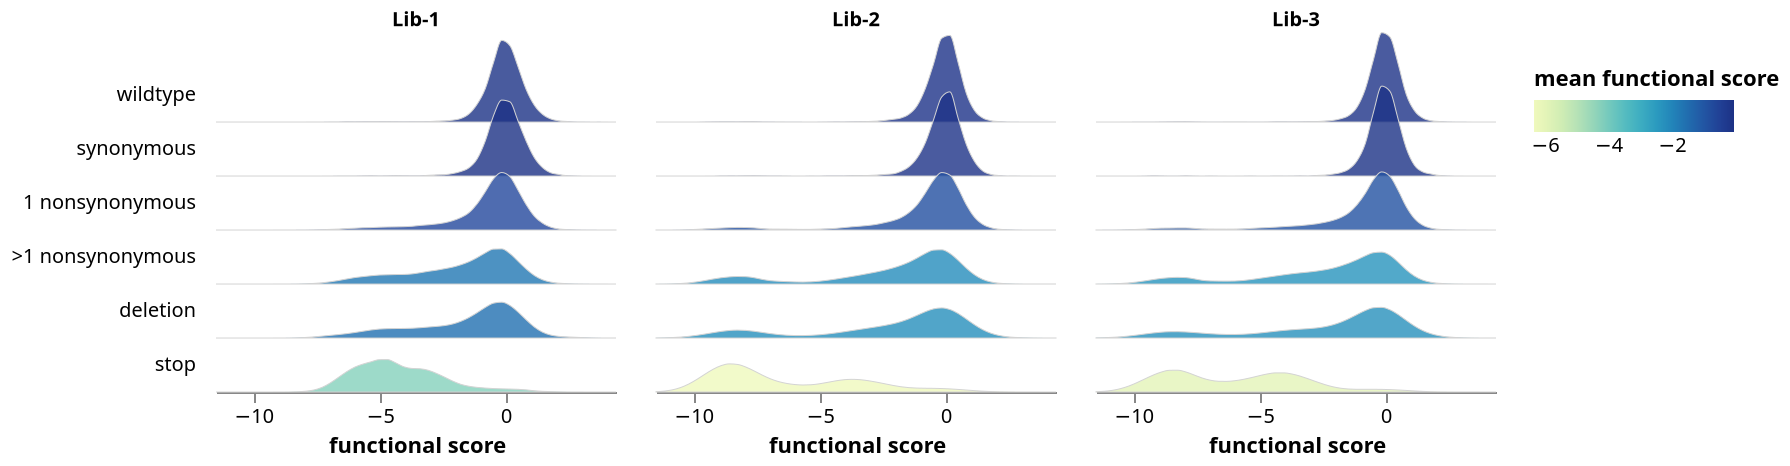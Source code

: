 {
  "config": {
    "view": {
      "continuousWidth": 400,
      "continuousHeight": 300,
      "stroke": null
    },
    "axis": {
      "grid": false
    }
  },
  "data": {
    "name": "data-73e2b92d49cf0d6ac88f9c30b9249e81"
  },
  "mark": {
    "type": "area",
    "fillOpacity": 0.8,
    "interpolate": "monotone",
    "smooth": true,
    "stroke": "lightgray",
    "strokeWidth": 0.5
  },
  "bounds": "flush",
  "encoding": {
    "column": {
      "field": "library",
      "header": {
        "labelFontWeight": "bold",
        "labelPadding": 18.9
      },
      "title": null,
      "type": "nominal"
    },
    "fill": {
      "field": "mean_func_score",
      "legend": {
        "direction": "horizontal"
      },
      "scale": {
        "scheme": "yellowgreenblue"
      },
      "title": "mean functional score",
      "type": "quantitative"
    },
    "row": {
      "field": "variant_class",
      "header": {
        "labelAlign": "left",
        "labelAngle": 0
      },
      "sort": [
        "wildtype",
        "synonymous",
        "1 nonsynonymous",
        ">1 nonsynonymous",
        "deletion",
        "stop"
      ],
      "spacing": 0,
      "title": null,
      "type": "nominal"
    },
    "tooltip": [
      {
        "field": "library",
        "type": "nominal"
      },
      {
        "field": "variant_class",
        "type": "nominal"
      },
      {
        "field": "mean_func_score",
        "format": ".2f",
        "title": "mean functional score",
        "type": "quantitative"
      }
    ],
    "x": {
      "field": "func_score",
      "scale": {
        "nice": false
      },
      "title": "functional score",
      "type": "quantitative"
    },
    "y": {
      "axis": null,
      "field": "count",
      "scale": {
        "range": [
          27,
          -18.9
        ]
      },
      "type": "quantitative"
    }
  },
  "height": 27,
  "width": 200,
  "$schema": "https://vega.github.io/schema/vega-lite/v5.json",
  "datasets": {
    "data-73e2b92d49cf0d6ac88f9c30b9249e81": [
      {
        "library": "Lib-1",
        "variant_class": "1 nonsynonymous",
        "func_score": -11.4838,
        "count": 3.868457626048094e-60,
        "mean_func_score": -0.6787553364315222
      },
      {
        "library": "Lib-1",
        "variant_class": "1 nonsynonymous",
        "func_score": -11.160410204081632,
        "count": 5.019402574716319e-48,
        "mean_func_score": -0.6787553364315222
      },
      {
        "library": "Lib-1",
        "variant_class": "1 nonsynonymous",
        "func_score": -10.837020408163266,
        "count": 2.047550963602749e-37,
        "mean_func_score": -0.6787553364315222
      },
      {
        "library": "Lib-1",
        "variant_class": "1 nonsynonymous",
        "func_score": -10.5136306122449,
        "count": 2.625946780503889e-28,
        "mean_func_score": -0.6787553364315222
      },
      {
        "library": "Lib-1",
        "variant_class": "1 nonsynonymous",
        "func_score": -10.190240816326531,
        "count": 1.0587799107673662e-20,
        "mean_func_score": -0.6787553364315222
      },
      {
        "library": "Lib-1",
        "variant_class": "1 nonsynonymous",
        "func_score": -9.866851020408163,
        "count": 1.3421327432096906e-14,
        "mean_func_score": -0.6787553364315222
      },
      {
        "library": "Lib-1",
        "variant_class": "1 nonsynonymous",
        "func_score": -9.543461224489796,
        "count": 5.34918828215988e-10,
        "mean_func_score": -0.6787553364315222
      },
      {
        "library": "Lib-1",
        "variant_class": "1 nonsynonymous",
        "func_score": -9.22007142857143,
        "count": 6.714952422026064e-07,
        "mean_func_score": -0.6787553364315222
      },
      {
        "library": "Lib-1",
        "variant_class": "1 nonsynonymous",
        "func_score": -8.896681632653062,
        "count": 2.772678968519752e-05,
        "mean_func_score": -0.6787553364315222
      },
      {
        "library": "Lib-1",
        "variant_class": "1 nonsynonymous",
        "func_score": -8.573291836734693,
        "count": 9.1015050531857e-05,
        "mean_func_score": -0.6787553364315222
      },
      {
        "library": "Lib-1",
        "variant_class": "1 nonsynonymous",
        "func_score": -8.249902040816327,
        "count": 0.00029184680960805807,
        "mean_func_score": -0.6787553364315222
      },
      {
        "library": "Lib-1",
        "variant_class": "1 nonsynonymous",
        "func_score": -7.9265122448979595,
        "count": 0.00048410936972371257,
        "mean_func_score": -0.6787553364315222
      },
      {
        "library": "Lib-1",
        "variant_class": "1 nonsynonymous",
        "func_score": -7.603122448979592,
        "count": 0.001228853434992647,
        "mean_func_score": -0.6787553364315222
      },
      {
        "library": "Lib-1",
        "variant_class": "1 nonsynonymous",
        "func_score": -7.279732653061225,
        "count": 0.0025644933184950395,
        "mean_func_score": -0.6787553364315222
      },
      {
        "library": "Lib-1",
        "variant_class": "1 nonsynonymous",
        "func_score": -6.956342857142857,
        "count": 0.004779817840013296,
        "mean_func_score": -0.6787553364315222
      },
      {
        "library": "Lib-1",
        "variant_class": "1 nonsynonymous",
        "func_score": -6.63295306122449,
        "count": 0.007121047356872477,
        "mean_func_score": -0.6787553364315222
      },
      {
        "library": "Lib-1",
        "variant_class": "1 nonsynonymous",
        "func_score": -6.309563265306123,
        "count": 0.011096419115491292,
        "mean_func_score": -0.6787553364315222
      },
      {
        "library": "Lib-1",
        "variant_class": "1 nonsynonymous",
        "func_score": -5.986173469387755,
        "count": 0.013656756959433117,
        "mean_func_score": -0.6787553364315222
      },
      {
        "library": "Lib-1",
        "variant_class": "1 nonsynonymous",
        "func_score": -5.662783673469388,
        "count": 0.01708432383162262,
        "mean_func_score": -0.6787553364315222
      },
      {
        "library": "Lib-1",
        "variant_class": "1 nonsynonymous",
        "func_score": -5.339393877551021,
        "count": 0.018361265370931537,
        "mean_func_score": -0.6787553364315222
      },
      {
        "library": "Lib-1",
        "variant_class": "1 nonsynonymous",
        "func_score": -5.016004081632653,
        "count": 0.021277946309444892,
        "mean_func_score": -0.6787553364315222
      },
      {
        "library": "Lib-1",
        "variant_class": "1 nonsynonymous",
        "func_score": -4.692614285714286,
        "count": 0.02302424536031475,
        "mean_func_score": -0.6787553364315222
      },
      {
        "library": "Lib-1",
        "variant_class": "1 nonsynonymous",
        "func_score": -4.3692244897959185,
        "count": 0.02391684971348984,
        "mean_func_score": -0.6787553364315222
      },
      {
        "library": "Lib-1",
        "variant_class": "1 nonsynonymous",
        "func_score": -4.045834693877551,
        "count": 0.025245655910428193,
        "mean_func_score": -0.6787553364315222
      },
      {
        "library": "Lib-1",
        "variant_class": "1 nonsynonymous",
        "func_score": -3.7224448979591838,
        "count": 0.028194093310380853,
        "mean_func_score": -0.6787553364315222
      },
      {
        "library": "Lib-1",
        "variant_class": "1 nonsynonymous",
        "func_score": -3.3990551020408173,
        "count": 0.03488365464944853,
        "mean_func_score": -0.6787553364315222
      },
      {
        "library": "Lib-1",
        "variant_class": "1 nonsynonymous",
        "func_score": -3.075665306122449,
        "count": 0.03957160562874745,
        "mean_func_score": -0.6787553364315222
      },
      {
        "library": "Lib-1",
        "variant_class": "1 nonsynonymous",
        "func_score": -2.752275510204081,
        "count": 0.04589128902959864,
        "mean_func_score": -0.6787553364315222
      },
      {
        "library": "Lib-1",
        "variant_class": "1 nonsynonymous",
        "func_score": -2.4288857142857143,
        "count": 0.05517498339520556,
        "mean_func_score": -0.6787553364315222
      },
      {
        "library": "Lib-1",
        "variant_class": "1 nonsynonymous",
        "func_score": -2.105495918367348,
        "count": 0.07118925657794038,
        "mean_func_score": -0.6787553364315222
      },
      {
        "library": "Lib-1",
        "variant_class": "1 nonsynonymous",
        "func_score": -1.7821061224489796,
        "count": 0.09509626876495687,
        "mean_func_score": -0.6787553364315222
      },
      {
        "library": "Lib-1",
        "variant_class": "1 nonsynonymous",
        "func_score": -1.4587163265306113,
        "count": 0.13282741860098862,
        "mean_func_score": -0.6787553364315222
      },
      {
        "library": "Lib-1",
        "variant_class": "1 nonsynonymous",
        "func_score": -1.1353265306122449,
        "count": 0.20052734416428364,
        "mean_func_score": -0.6787553364315222
      },
      {
        "library": "Lib-1",
        "variant_class": "1 nonsynonymous",
        "func_score": -0.8119367346938784,
        "count": 0.2927527999459548,
        "mean_func_score": -0.6787553364315222
      },
      {
        "library": "Lib-1",
        "variant_class": "1 nonsynonymous",
        "func_score": -0.48854693877551014,
        "count": 0.3907458585963831,
        "mean_func_score": -0.6787553364315222
      },
      {
        "library": "Lib-1",
        "variant_class": "1 nonsynonymous",
        "func_score": -0.1651571428571419,
        "count": 0.4382732295086488,
        "mean_func_score": -0.6787553364315222
      },
      {
        "library": "Lib-1",
        "variant_class": "1 nonsynonymous",
        "func_score": 0.15823265306122458,
        "count": 0.4069925396808227,
        "mean_func_score": -0.6787553364315222
      },
      {
        "library": "Lib-1",
        "variant_class": "1 nonsynonymous",
        "func_score": 0.48162244897959106,
        "count": 0.30376054405239244,
        "mean_func_score": -0.6787553364315222
      },
      {
        "library": "Lib-1",
        "variant_class": "1 nonsynonymous",
        "func_score": 0.8050122448979593,
        "count": 0.1928776004577856,
        "mean_func_score": -0.6787553364315222
      },
      {
        "library": "Lib-1",
        "variant_class": "1 nonsynonymous",
        "func_score": 1.1284020408163276,
        "count": 0.10490898260999028,
        "mean_func_score": -0.6787553364315222
      },
      {
        "library": "Lib-1",
        "variant_class": "1 nonsynonymous",
        "func_score": 1.451791836734694,
        "count": 0.05246569006893823,
        "mean_func_score": -0.6787553364315222
      },
      {
        "library": "Lib-1",
        "variant_class": "1 nonsynonymous",
        "func_score": 1.7751816326530605,
        "count": 0.021716448295747065,
        "mean_func_score": -0.6787553364315222
      },
      {
        "library": "Lib-1",
        "variant_class": "1 nonsynonymous",
        "func_score": 2.0985714285714288,
        "count": 0.00820675916038818,
        "mean_func_score": -0.6787553364315222
      },
      {
        "library": "Lib-1",
        "variant_class": "1 nonsynonymous",
        "func_score": 2.421961224489797,
        "count": 0.003297207576183659,
        "mean_func_score": -0.6787553364315222
      },
      {
        "library": "Lib-1",
        "variant_class": "1 nonsynonymous",
        "func_score": 2.7453510204081635,
        "count": 0.0013324129794948028,
        "mean_func_score": -0.6787553364315222
      },
      {
        "library": "Lib-1",
        "variant_class": "1 nonsynonymous",
        "func_score": 3.06874081632653,
        "count": 0.0005486460588400809,
        "mean_func_score": -0.6787553364315222
      },
      {
        "library": "Lib-1",
        "variant_class": "1 nonsynonymous",
        "func_score": 3.392130612244898,
        "count": 0.0004435637569113644,
        "mean_func_score": -0.6787553364315222
      },
      {
        "library": "Lib-1",
        "variant_class": "1 nonsynonymous",
        "func_score": 3.7155204081632665,
        "count": 0.0001340533437619658,
        "mean_func_score": -0.6787553364315222
      },
      {
        "library": "Lib-1",
        "variant_class": "1 nonsynonymous",
        "func_score": 4.038910204081633,
        "count": 4.31523457581888e-05,
        "mean_func_score": -0.6787553364315222
      },
      {
        "library": "Lib-1",
        "variant_class": "1 nonsynonymous",
        "func_score": 4.3623,
        "count": 7.594311335371566e-05,
        "mean_func_score": -0.6787553364315222
      },
      {
        "library": "Lib-1",
        "variant_class": ">1 nonsynonymous",
        "func_score": -11.4838,
        "count": 5.154396802846646e-44,
        "mean_func_score": -1.7244659764750603
      },
      {
        "library": "Lib-1",
        "variant_class": ">1 nonsynonymous",
        "func_score": -11.160410204081632,
        "count": 1.764980001113965e-35,
        "mean_func_score": -1.7244659764750603
      },
      {
        "library": "Lib-1",
        "variant_class": ">1 nonsynonymous",
        "func_score": -10.837020408163266,
        "count": 5.3167611231298865e-28,
        "mean_func_score": -1.7244659764750603
      },
      {
        "library": "Lib-1",
        "variant_class": ">1 nonsynonymous",
        "func_score": -10.5136306122449,
        "count": 1.409457962015929e-21,
        "mean_func_score": -1.7244659764750603
      },
      {
        "library": "Lib-1",
        "variant_class": ">1 nonsynonymous",
        "func_score": -10.190240816326531,
        "count": 3.2918391622656185e-16,
        "mean_func_score": -1.7244659764750603
      },
      {
        "library": "Lib-1",
        "variant_class": ">1 nonsynonymous",
        "func_score": -9.866851020408163,
        "count": 6.7995304694769075e-12,
        "mean_func_score": -1.7244659764750603
      },
      {
        "library": "Lib-1",
        "variant_class": ">1 nonsynonymous",
        "func_score": -9.543461224489796,
        "count": 1.2600968957566041e-08,
        "mean_func_score": -1.7244659764750603
      },
      {
        "library": "Lib-1",
        "variant_class": ">1 nonsynonymous",
        "func_score": -9.22007142857143,
        "count": 2.2169145834953385e-06,
        "mean_func_score": -1.7244659764750603
      },
      {
        "library": "Lib-1",
        "variant_class": ">1 nonsynonymous",
        "func_score": -8.896681632653062,
        "count": 4.574121923847863e-05,
        "mean_func_score": -1.7244659764750603
      },
      {
        "library": "Lib-1",
        "variant_class": ">1 nonsynonymous",
        "func_score": -8.573291836734693,
        "count": 0.00019723295468128998,
        "mean_func_score": -1.7244659764750603
      },
      {
        "library": "Lib-1",
        "variant_class": ">1 nonsynonymous",
        "func_score": -8.249902040816327,
        "count": 0.0005387614909966807,
        "mean_func_score": -1.7244659764750603
      },
      {
        "library": "Lib-1",
        "variant_class": ">1 nonsynonymous",
        "func_score": -7.9265122448979595,
        "count": 0.0018384840573123222,
        "mean_func_score": -1.7244659764750603
      },
      {
        "library": "Lib-1",
        "variant_class": ">1 nonsynonymous",
        "func_score": -7.603122448979592,
        "count": 0.004454716079115534,
        "mean_func_score": -1.7244659764750603
      },
      {
        "library": "Lib-1",
        "variant_class": ">1 nonsynonymous",
        "func_score": -7.279732653061225,
        "count": 0.009114537537114387,
        "mean_func_score": -1.7244659764750603
      },
      {
        "library": "Lib-1",
        "variant_class": ">1 nonsynonymous",
        "func_score": -6.956342857142857,
        "count": 0.016774157830617475,
        "mean_func_score": -1.7244659764750603
      },
      {
        "library": "Lib-1",
        "variant_class": ">1 nonsynonymous",
        "func_score": -6.63295306122449,
        "count": 0.026582714485919316,
        "mean_func_score": -1.7244659764750603
      },
      {
        "library": "Lib-1",
        "variant_class": ">1 nonsynonymous",
        "func_score": -6.309563265306123,
        "count": 0.03812340024596115,
        "mean_func_score": -1.7244659764750603
      },
      {
        "library": "Lib-1",
        "variant_class": ">1 nonsynonymous",
        "func_score": -5.986173469387755,
        "count": 0.04924833694194379,
        "mean_func_score": -1.7244659764750603
      },
      {
        "library": "Lib-1",
        "variant_class": ">1 nonsynonymous",
        "func_score": -5.662783673469388,
        "count": 0.056530700226745174,
        "mean_func_score": -1.7244659764750603
      },
      {
        "library": "Lib-1",
        "variant_class": ">1 nonsynonymous",
        "func_score": -5.339393877551021,
        "count": 0.0631198159306683,
        "mean_func_score": -1.7244659764750603
      },
      {
        "library": "Lib-1",
        "variant_class": ">1 nonsynonymous",
        "func_score": -5.016004081632653,
        "count": 0.06837659011763471,
        "mean_func_score": -1.7244659764750603
      },
      {
        "library": "Lib-1",
        "variant_class": ">1 nonsynonymous",
        "func_score": -4.692614285714286,
        "count": 0.07023917371059171,
        "mean_func_score": -1.7244659764750603
      },
      {
        "library": "Lib-1",
        "variant_class": ">1 nonsynonymous",
        "func_score": -4.3692244897959185,
        "count": 0.0721344438269393,
        "mean_func_score": -1.7244659764750603
      },
      {
        "library": "Lib-1",
        "variant_class": ">1 nonsynonymous",
        "func_score": -4.045834693877551,
        "count": 0.07277716664652242,
        "mean_func_score": -1.7244659764750603
      },
      {
        "library": "Lib-1",
        "variant_class": ">1 nonsynonymous",
        "func_score": -3.7224448979591838,
        "count": 0.07684833102272848,
        "mean_func_score": -1.7244659764750603
      },
      {
        "library": "Lib-1",
        "variant_class": ">1 nonsynonymous",
        "func_score": -3.3990551020408173,
        "count": 0.0858922533397165,
        "mean_func_score": -1.7244659764750603
      },
      {
        "library": "Lib-1",
        "variant_class": ">1 nonsynonymous",
        "func_score": -3.075665306122449,
        "count": 0.09660563631476468,
        "mean_func_score": -1.7244659764750603
      },
      {
        "library": "Lib-1",
        "variant_class": ">1 nonsynonymous",
        "func_score": -2.752275510204081,
        "count": 0.10535464081962317,
        "mean_func_score": -1.7244659764750603
      },
      {
        "library": "Lib-1",
        "variant_class": ">1 nonsynonymous",
        "func_score": -2.4288857142857143,
        "count": 0.11658101472276726,
        "mean_func_score": -1.7244659764750603
      },
      {
        "library": "Lib-1",
        "variant_class": ">1 nonsynonymous",
        "func_score": -2.105495918367348,
        "count": 0.12896013322708128,
        "mean_func_score": -1.7244659764750603
      },
      {
        "library": "Lib-1",
        "variant_class": ">1 nonsynonymous",
        "func_score": -1.7821061224489796,
        "count": 0.146849327179142,
        "mean_func_score": -1.7244659764750603
      },
      {
        "library": "Lib-1",
        "variant_class": ">1 nonsynonymous",
        "func_score": -1.4587163265306113,
        "count": 0.1701108118051164,
        "mean_func_score": -1.7244659764750603
      },
      {
        "library": "Lib-1",
        "variant_class": ">1 nonsynonymous",
        "func_score": -1.1353265306122449,
        "count": 0.2015259610435489,
        "mean_func_score": -1.7244659764750603
      },
      {
        "library": "Lib-1",
        "variant_class": ">1 nonsynonymous",
        "func_score": -0.8119367346938784,
        "count": 0.23761515023547697,
        "mean_func_score": -1.7244659764750603
      },
      {
        "library": "Lib-1",
        "variant_class": ">1 nonsynonymous",
        "func_score": -0.48854693877551014,
        "count": 0.26611050433330313,
        "mean_func_score": -1.7244659764750603
      },
      {
        "library": "Lib-1",
        "variant_class": ">1 nonsynonymous",
        "func_score": -0.1651571428571419,
        "count": 0.26762849250596965,
        "mean_func_score": -1.7244659764750603
      },
      {
        "library": "Lib-1",
        "variant_class": ">1 nonsynonymous",
        "func_score": 0.15823265306122458,
        "count": 0.2321275986010101,
        "mean_func_score": -1.7244659764750603
      },
      {
        "library": "Lib-1",
        "variant_class": ">1 nonsynonymous",
        "func_score": 0.48162244897959106,
        "count": 0.17369528408718948,
        "mean_func_score": -1.7244659764750603
      },
      {
        "library": "Lib-1",
        "variant_class": ">1 nonsynonymous",
        "func_score": 0.8050122448979593,
        "count": 0.11434978023019075,
        "mean_func_score": -1.7244659764750603
      },
      {
        "library": "Lib-1",
        "variant_class": ">1 nonsynonymous",
        "func_score": 1.1284020408163276,
        "count": 0.06461043829047075,
        "mean_func_score": -1.7244659764750603
      },
      {
        "library": "Lib-1",
        "variant_class": ">1 nonsynonymous",
        "func_score": 1.451791836734694,
        "count": 0.03225979427311461,
        "mean_func_score": -1.7244659764750603
      },
      {
        "library": "Lib-1",
        "variant_class": ">1 nonsynonymous",
        "func_score": 1.7751816326530605,
        "count": 0.01458982149505447,
        "mean_func_score": -1.7244659764750603
      },
      {
        "library": "Lib-1",
        "variant_class": ">1 nonsynonymous",
        "func_score": 2.0985714285714288,
        "count": 0.0063109034589668486,
        "mean_func_score": -1.7244659764750603
      },
      {
        "library": "Lib-1",
        "variant_class": ">1 nonsynonymous",
        "func_score": 2.421961224489797,
        "count": 0.002470375004121312,
        "mean_func_score": -1.7244659764750603
      },
      {
        "library": "Lib-1",
        "variant_class": ">1 nonsynonymous",
        "func_score": 2.7453510204081635,
        "count": 0.0009368118407047836,
        "mean_func_score": -1.7244659764750603
      },
      {
        "library": "Lib-1",
        "variant_class": ">1 nonsynonymous",
        "func_score": 3.06874081632653,
        "count": 0.00047151991347485744,
        "mean_func_score": -1.7244659764750603
      },
      {
        "library": "Lib-1",
        "variant_class": ">1 nonsynonymous",
        "func_score": 3.392130612244898,
        "count": 0.00018563551562185,
        "mean_func_score": -1.7244659764750603
      },
      {
        "library": "Lib-1",
        "variant_class": ">1 nonsynonymous",
        "func_score": 3.7155204081632665,
        "count": 4.9433912499529895e-05,
        "mean_func_score": -1.7244659764750603
      },
      {
        "library": "Lib-1",
        "variant_class": ">1 nonsynonymous",
        "func_score": 4.038910204081633,
        "count": 6.5116043705915805e-06,
        "mean_func_score": -1.7244659764750603
      },
      {
        "library": "Lib-1",
        "variant_class": ">1 nonsynonymous",
        "func_score": 4.3623,
        "count": 1.345465719042743e-07,
        "mean_func_score": -1.7244659764750603
      },
      {
        "library": "Lib-1",
        "variant_class": "deletion",
        "func_score": -11.4838,
        "count": 1.9184222792174474e-18,
        "mean_func_score": -1.5906054794520548
      },
      {
        "library": "Lib-1",
        "variant_class": "deletion",
        "func_score": -11.160410204081632,
        "count": 5.619862618767861e-16,
        "mean_func_score": -1.5906054794520548
      },
      {
        "library": "Lib-1",
        "variant_class": "deletion",
        "func_score": -10.837020408163266,
        "count": 9.824773225483319e-14,
        "mean_func_score": -1.5906054794520548
      },
      {
        "library": "Lib-1",
        "variant_class": "deletion",
        "func_score": -10.5136306122449,
        "count": 1.0277285686894909e-11,
        "mean_func_score": -1.5906054794520548
      },
      {
        "library": "Lib-1",
        "variant_class": "deletion",
        "func_score": -10.190240816326531,
        "count": 6.456564061364086e-10,
        "mean_func_score": -1.5906054794520548
      },
      {
        "library": "Lib-1",
        "variant_class": "deletion",
        "func_score": -9.866851020408163,
        "count": 2.449095784228786e-08,
        "mean_func_score": -1.5906054794520548
      },
      {
        "library": "Lib-1",
        "variant_class": "deletion",
        "func_score": -9.543461224489796,
        "count": 5.653007024133496e-07,
        "mean_func_score": -1.5906054794520548
      },
      {
        "library": "Lib-1",
        "variant_class": "deletion",
        "func_score": -9.22007142857143,
        "count": 8.032358608603528e-06,
        "mean_func_score": -1.5906054794520548
      },
      {
        "library": "Lib-1",
        "variant_class": "deletion",
        "func_score": -8.896681632653062,
        "count": 7.148333772632452e-05,
        "mean_func_score": -1.5906054794520548
      },
      {
        "library": "Lib-1",
        "variant_class": "deletion",
        "func_score": -8.573291836734693,
        "count": 0.00040895746584199106,
        "mean_func_score": -1.5906054794520548
      },
      {
        "library": "Lib-1",
        "variant_class": "deletion",
        "func_score": -8.249902040816327,
        "count": 0.0015639137360753995,
        "mean_func_score": -1.5906054794520548
      },
      {
        "library": "Lib-1",
        "variant_class": "deletion",
        "func_score": -7.9265122448979595,
        "count": 0.004225646559284714,
        "mean_func_score": -1.5906054794520548
      },
      {
        "library": "Lib-1",
        "variant_class": "deletion",
        "func_score": -7.603122448979592,
        "count": 0.008636425178753975,
        "mean_func_score": -1.5906054794520548
      },
      {
        "library": "Lib-1",
        "variant_class": "deletion",
        "func_score": -7.279732653061225,
        "count": 0.014273068986464176,
        "mean_func_score": -1.5906054794520548
      },
      {
        "library": "Lib-1",
        "variant_class": "deletion",
        "func_score": -6.956342857142857,
        "count": 0.020226522988884173,
        "mean_func_score": -1.5906054794520548
      },
      {
        "library": "Lib-1",
        "variant_class": "deletion",
        "func_score": -6.63295306122449,
        "count": 0.0262378594955645,
        "mean_func_score": -1.5906054794520548
      },
      {
        "library": "Lib-1",
        "variant_class": "deletion",
        "func_score": -6.309563265306123,
        "count": 0.033206489869244245,
        "mean_func_score": -1.5906054794520548
      },
      {
        "library": "Lib-1",
        "variant_class": "deletion",
        "func_score": -5.986173469387755,
        "count": 0.041808975346315516,
        "mean_func_score": -1.5906054794520548
      },
      {
        "library": "Lib-1",
        "variant_class": "deletion",
        "func_score": -5.662783673469388,
        "count": 0.051627244970254366,
        "mean_func_score": -1.5906054794520548
      },
      {
        "library": "Lib-1",
        "variant_class": "deletion",
        "func_score": -5.339393877551021,
        "count": 0.061290912537807864,
        "mean_func_score": -1.5906054794520548
      },
      {
        "library": "Lib-1",
        "variant_class": "deletion",
        "func_score": -5.016004081632653,
        "count": 0.06818625681786923,
        "mean_func_score": -1.5906054794520548
      },
      {
        "library": "Lib-1",
        "variant_class": "deletion",
        "func_score": -4.692614285714286,
        "count": 0.0712001598376685,
        "mean_func_score": -1.5906054794520548
      },
      {
        "library": "Lib-1",
        "variant_class": "deletion",
        "func_score": -4.3692244897959185,
        "count": 0.07219841222744551,
        "mean_func_score": -1.5906054794520548
      },
      {
        "library": "Lib-1",
        "variant_class": "deletion",
        "func_score": -4.045834693877551,
        "count": 0.07283253942949515,
        "mean_func_score": -1.5906054794520548
      },
      {
        "library": "Lib-1",
        "variant_class": "deletion",
        "func_score": -3.7224448979591838,
        "count": 0.07438702777551941,
        "mean_func_score": -1.5906054794520548
      },
      {
        "library": "Lib-1",
        "variant_class": "deletion",
        "func_score": -3.3990551020408173,
        "count": 0.07832088258780917,
        "mean_func_score": -1.5906054794520548
      },
      {
        "library": "Lib-1",
        "variant_class": "deletion",
        "func_score": -3.075665306122449,
        "count": 0.08355738960970384,
        "mean_func_score": -1.5906054794520548
      },
      {
        "library": "Lib-1",
        "variant_class": "deletion",
        "func_score": -2.752275510204081,
        "count": 0.08835041026325434,
        "mean_func_score": -1.5906054794520548
      },
      {
        "library": "Lib-1",
        "variant_class": "deletion",
        "func_score": -2.4288857142857143,
        "count": 0.09484645303625612,
        "mean_func_score": -1.5906054794520548
      },
      {
        "library": "Lib-1",
        "variant_class": "deletion",
        "func_score": -2.105495918367348,
        "count": 0.10710268012301613,
        "mean_func_score": -1.5906054794520548
      },
      {
        "library": "Lib-1",
        "variant_class": "deletion",
        "func_score": -1.7821061224489796,
        "count": 0.1275114995749997,
        "mean_func_score": -1.5906054794520548
      },
      {
        "library": "Lib-1",
        "variant_class": "deletion",
        "func_score": -1.4587163265306113,
        "count": 0.15674027081694888,
        "mean_func_score": -1.5906054794520548
      },
      {
        "library": "Lib-1",
        "variant_class": "deletion",
        "func_score": -1.1353265306122449,
        "count": 0.19368283259710273,
        "mean_func_score": -1.5906054794520548
      },
      {
        "library": "Lib-1",
        "variant_class": "deletion",
        "func_score": -0.8119367346938784,
        "count": 0.23384805892543947,
        "mean_func_score": -1.5906054794520548
      },
      {
        "library": "Lib-1",
        "variant_class": "deletion",
        "func_score": -0.48854693877551014,
        "count": 0.26576173318550284,
        "mean_func_score": -1.5906054794520548
      },
      {
        "library": "Lib-1",
        "variant_class": "deletion",
        "func_score": -0.1651571428571419,
        "count": 0.2731819566214928,
        "mean_func_score": -1.5906054794520548
      },
      {
        "library": "Lib-1",
        "variant_class": "deletion",
        "func_score": 0.15823265306122458,
        "count": 0.2483390137135863,
        "mean_func_score": -1.5906054794520548
      },
      {
        "library": "Lib-1",
        "variant_class": "deletion",
        "func_score": 0.48162244897959106,
        "count": 0.19845508122057684,
        "mean_func_score": -1.5906054794520548
      },
      {
        "library": "Lib-1",
        "variant_class": "deletion",
        "func_score": 0.8050122448979593,
        "count": 0.13845764571175267,
        "mean_func_score": -1.5906054794520548
      },
      {
        "library": "Lib-1",
        "variant_class": "deletion",
        "func_score": 1.1284020408163276,
        "count": 0.08369206435695928,
        "mean_func_score": -1.5906054794520548
      },
      {
        "library": "Lib-1",
        "variant_class": "deletion",
        "func_score": 1.451791836734694,
        "count": 0.0445051211042259,
        "mean_func_score": -1.5906054794520548
      },
      {
        "library": "Lib-1",
        "variant_class": "deletion",
        "func_score": 1.7751816326530605,
        "count": 0.02242676046531563,
        "mean_func_score": -1.5906054794520548
      },
      {
        "library": "Lib-1",
        "variant_class": "deletion",
        "func_score": 2.0985714285714288,
        "count": 0.012518147989210948,
        "mean_func_score": -1.5906054794520548
      },
      {
        "library": "Lib-1",
        "variant_class": "deletion",
        "func_score": 2.421961224489797,
        "count": 0.008388749973822713,
        "mean_func_score": -1.5906054794520548
      },
      {
        "library": "Lib-1",
        "variant_class": "deletion",
        "func_score": 2.7453510204081635,
        "count": 0.005625200871727535,
        "mean_func_score": -1.5906054794520548
      },
      {
        "library": "Lib-1",
        "variant_class": "deletion",
        "func_score": 3.06874081632653,
        "count": 0.003018316015765021,
        "mean_func_score": -1.5906054794520548
      },
      {
        "library": "Lib-1",
        "variant_class": "deletion",
        "func_score": 3.392130612244898,
        "count": 0.0011587460678567666,
        "mean_func_score": -1.5906054794520548
      },
      {
        "library": "Lib-1",
        "variant_class": "deletion",
        "func_score": 3.7155204081632665,
        "count": 0.0003042325169139835,
        "mean_func_score": -1.5906054794520548
      },
      {
        "library": "Lib-1",
        "variant_class": "deletion",
        "func_score": 4.038910204081633,
        "count": 5.323379090403934e-05,
        "mean_func_score": -1.5906054794520548
      },
      {
        "library": "Lib-1",
        "variant_class": "deletion",
        "func_score": 4.3623,
        "count": 6.058826996505648e-06,
        "mean_func_score": -1.5906054794520548
      },
      {
        "library": "Lib-1",
        "variant_class": "stop",
        "func_score": -11.4838,
        "count": 1.0237461851120733e-24,
        "mean_func_score": -4.258274640230253
      },
      {
        "library": "Lib-1",
        "variant_class": "stop",
        "func_score": -11.160410204081632,
        "count": 6.336680672947798e-21,
        "mean_func_score": -4.258274640230253
      },
      {
        "library": "Lib-1",
        "variant_class": "stop",
        "func_score": -10.837020408163266,
        "count": 1.625496147362362e-17,
        "mean_func_score": -4.258274640230253
      },
      {
        "library": "Lib-1",
        "variant_class": "stop",
        "func_score": -10.5136306122449,
        "count": 1.7336711424690343e-14,
        "mean_func_score": -4.258274640230253
      },
      {
        "library": "Lib-1",
        "variant_class": "stop",
        "func_score": -10.190240816326531,
        "count": 7.727779256756908e-12,
        "mean_func_score": -4.258274640230253
      },
      {
        "library": "Lib-1",
        "variant_class": "stop",
        "func_score": -9.866851020408163,
        "count": 1.4517544288486905e-09,
        "mean_func_score": -4.258274640230253
      },
      {
        "library": "Lib-1",
        "variant_class": "stop",
        "func_score": -9.543461224489796,
        "count": 1.1652729320204037e-07,
        "mean_func_score": -4.258274640230253
      },
      {
        "library": "Lib-1",
        "variant_class": "stop",
        "func_score": -9.22007142857143,
        "count": 4.08742349527999e-06,
        "mean_func_score": -4.258274640230253
      },
      {
        "library": "Lib-1",
        "variant_class": "stop",
        "func_score": -8.896681632653062,
        "count": 6.507085911242707e-05,
        "mean_func_score": -4.258274640230253
      },
      {
        "library": "Lib-1",
        "variant_class": "stop",
        "func_score": -8.573291836734693,
        "count": 0.000502527097438363,
        "mean_func_score": -4.258274640230253
      },
      {
        "library": "Lib-1",
        "variant_class": "stop",
        "func_score": -8.249902040816327,
        "count": 0.0021339994844941797,
        "mean_func_score": -4.258274640230253
      },
      {
        "library": "Lib-1",
        "variant_class": "stop",
        "func_score": -7.9265122448979595,
        "count": 0.006194016617864252,
        "mean_func_score": -4.258274640230253
      },
      {
        "library": "Lib-1",
        "variant_class": "stop",
        "func_score": -7.603122448979592,
        "count": 0.015454297684580062,
        "mean_func_score": -4.258274640230253
      },
      {
        "library": "Lib-1",
        "variant_class": "stop",
        "func_score": -7.279732653061225,
        "count": 0.03525961645209328,
        "mean_func_score": -4.258274640230253
      },
      {
        "library": "Lib-1",
        "variant_class": "stop",
        "func_score": -6.956342857142857,
        "count": 0.06895631126893507,
        "mean_func_score": -4.258274640230253
      },
      {
        "library": "Lib-1",
        "variant_class": "stop",
        "func_score": -6.63295306122449,
        "count": 0.11141080487537651,
        "mean_func_score": -4.258274640230253
      },
      {
        "library": "Lib-1",
        "variant_class": "stop",
        "func_score": -6.309563265306123,
        "count": 0.1543007933023622,
        "mean_func_score": -4.258274640230253
      },
      {
        "library": "Lib-1",
        "variant_class": "stop",
        "func_score": -5.986173469387755,
        "count": 0.18958557874000623,
        "mean_func_score": -4.258274640230253
      },
      {
        "library": "Lib-1",
        "variant_class": "stop",
        "func_score": -5.662783673469388,
        "count": 0.21273036084251903,
        "mean_func_score": -4.258274640230253
      },
      {
        "library": "Lib-1",
        "variant_class": "stop",
        "func_score": -5.339393877551021,
        "count": 0.2302339682437883,
        "mean_func_score": -4.258274640230253
      },
      {
        "library": "Lib-1",
        "variant_class": "stop",
        "func_score": -5.016004081632653,
        "count": 0.24642426692101876,
        "mean_func_score": -4.258274640230253
      },
      {
        "library": "Lib-1",
        "variant_class": "stop",
        "func_score": -4.692614285714286,
        "count": 0.24704669262428017,
        "mean_func_score": -4.258274640230253
      },
      {
        "library": "Lib-1",
        "variant_class": "stop",
        "func_score": -4.3692244897959185,
        "count": 0.22244656001125407,
        "mean_func_score": -4.258274640230253
      },
      {
        "library": "Lib-1",
        "variant_class": "stop",
        "func_score": -4.045834693877551,
        "count": 0.19226077124099328,
        "mean_func_score": -4.258274640230253
      },
      {
        "library": "Lib-1",
        "variant_class": "stop",
        "func_score": -3.7224448979591838,
        "count": 0.1796389610792684,
        "mean_func_score": -4.258274640230253
      },
      {
        "library": "Lib-1",
        "variant_class": "stop",
        "func_score": -3.3990551020408173,
        "count": 0.17712251770863086,
        "mean_func_score": -4.258274640230253
      },
      {
        "library": "Lib-1",
        "variant_class": "stop",
        "func_score": -3.075665306122449,
        "count": 0.1656270610480611,
        "mean_func_score": -4.258274640230253
      },
      {
        "library": "Lib-1",
        "variant_class": "stop",
        "func_score": -2.752275510204081,
        "count": 0.142067441577767,
        "mean_func_score": -4.258274640230253
      },
      {
        "library": "Lib-1",
        "variant_class": "stop",
        "func_score": -2.4288857142857143,
        "count": 0.11322055244531234,
        "mean_func_score": -4.258274640230253
      },
      {
        "library": "Lib-1",
        "variant_class": "stop",
        "func_score": -2.105495918367348,
        "count": 0.08298525417241402,
        "mean_func_score": -4.258274640230253
      },
      {
        "library": "Lib-1",
        "variant_class": "stop",
        "func_score": -1.7821061224489796,
        "count": 0.05833542042825419,
        "mean_func_score": -4.258274640230253
      },
      {
        "library": "Lib-1",
        "variant_class": "stop",
        "func_score": -1.4587163265306113,
        "count": 0.04373617887811272,
        "mean_func_score": -4.258274640230253
      },
      {
        "library": "Lib-1",
        "variant_class": "stop",
        "func_score": -1.1353265306122449,
        "count": 0.035267304315648715,
        "mean_func_score": -4.258274640230253
      },
      {
        "library": "Lib-1",
        "variant_class": "stop",
        "func_score": -0.8119367346938784,
        "count": 0.030038850916577226,
        "mean_func_score": -4.258274640230253
      },
      {
        "library": "Lib-1",
        "variant_class": "stop",
        "func_score": -0.48854693877551014,
        "count": 0.026255223709366646,
        "mean_func_score": -4.258274640230253
      },
      {
        "library": "Lib-1",
        "variant_class": "stop",
        "func_score": -0.1651571428571419,
        "count": 0.023995164107710815,
        "mean_func_score": -4.258274640230253
      },
      {
        "library": "Lib-1",
        "variant_class": "stop",
        "func_score": 0.15823265306122458,
        "count": 0.022543246605680307,
        "mean_func_score": -4.258274640230253
      },
      {
        "library": "Lib-1",
        "variant_class": "stop",
        "func_score": 0.48162244897959106,
        "count": 0.020614539467267986,
        "mean_func_score": -4.258274640230253
      },
      {
        "library": "Lib-1",
        "variant_class": "stop",
        "func_score": 0.8050122448979593,
        "count": 0.016264373007568816,
        "mean_func_score": -4.258274640230253
      },
      {
        "library": "Lib-1",
        "variant_class": "stop",
        "func_score": 1.1284020408163276,
        "count": 0.009516227333198903,
        "mean_func_score": -4.258274640230253
      },
      {
        "library": "Lib-1",
        "variant_class": "stop",
        "func_score": 1.451791836734694,
        "count": 0.005024347758595633,
        "mean_func_score": -4.258274640230253
      },
      {
        "library": "Lib-1",
        "variant_class": "stop",
        "func_score": 1.7751816326530605,
        "count": 0.0030377030958517477,
        "mean_func_score": -4.258274640230253
      },
      {
        "library": "Lib-1",
        "variant_class": "stop",
        "func_score": 2.0985714285714288,
        "count": 0.0014493921020590746,
        "mean_func_score": -4.258274640230253
      },
      {
        "library": "Lib-1",
        "variant_class": "stop",
        "func_score": 2.421961224489797,
        "count": 0.0004197977431845902,
        "mean_func_score": -4.258274640230253
      },
      {
        "library": "Lib-1",
        "variant_class": "stop",
        "func_score": 2.7453510204081635,
        "count": 6.828339723213408e-05,
        "mean_func_score": -4.258274640230253
      },
      {
        "library": "Lib-1",
        "variant_class": "stop",
        "func_score": 3.06874081632653,
        "count": 5.6200460428552165e-06,
        "mean_func_score": -4.258274640230253
      },
      {
        "library": "Lib-1",
        "variant_class": "stop",
        "func_score": 3.392130612244898,
        "count": 2.1123614152130514e-07,
        "mean_func_score": -4.258274640230253
      },
      {
        "library": "Lib-1",
        "variant_class": "stop",
        "func_score": 3.7155204081632665,
        "count": 3.4175586549685144e-09,
        "mean_func_score": -4.258274640230253
      },
      {
        "library": "Lib-1",
        "variant_class": "stop",
        "func_score": 4.038910204081633,
        "count": 2.3185748467272122e-11,
        "mean_func_score": -4.258274640230253
      },
      {
        "library": "Lib-1",
        "variant_class": "stop",
        "func_score": 4.3623,
        "count": 6.52718405003606e-14,
        "mean_func_score": -4.258274640230253
      },
      {
        "library": "Lib-1",
        "variant_class": "synonymous",
        "func_score": -11.4838,
        "count": 9.390328799217213e-237,
        "mean_func_score": -0.06105334131258728
      },
      {
        "library": "Lib-1",
        "variant_class": "synonymous",
        "func_score": -11.160410204081632,
        "count": 1.587335856595407e-206,
        "mean_func_score": -0.06105334131258728
      },
      {
        "library": "Lib-1",
        "variant_class": "synonymous",
        "func_score": -10.837020408163266,
        "count": 2.1232700767767382e-178,
        "mean_func_score": -0.06105334131258728
      },
      {
        "library": "Lib-1",
        "variant_class": "synonymous",
        "func_score": -10.5136306122449,
        "count": 2.247449991504416e-152,
        "mean_func_score": -0.06105334131258728
      },
      {
        "library": "Lib-1",
        "variant_class": "synonymous",
        "func_score": -10.190240816326531,
        "count": 1.8824490029478862e-128,
        "mean_func_score": -0.06105334131258728
      },
      {
        "library": "Lib-1",
        "variant_class": "synonymous",
        "func_score": -9.866851020408163,
        "count": 1.2476845217133816e-106,
        "mean_func_score": -0.06105334131258728
      },
      {
        "library": "Lib-1",
        "variant_class": "synonymous",
        "func_score": -9.543461224489796,
        "count": 6.54387116315086e-87,
        "mean_func_score": -0.06105334131258728
      },
      {
        "library": "Lib-1",
        "variant_class": "synonymous",
        "func_score": -9.22007142857143,
        "count": 2.715895641980739e-69,
        "mean_func_score": -0.06105334131258728
      },
      {
        "library": "Lib-1",
        "variant_class": "synonymous",
        "func_score": -8.896681632653062,
        "count": 8.919485446173655e-54,
        "mean_func_score": -0.06105334131258728
      },
      {
        "library": "Lib-1",
        "variant_class": "synonymous",
        "func_score": -8.573291836734693,
        "count": 2.318007886729585e-40,
        "mean_func_score": -0.06105334131258728
      },
      {
        "library": "Lib-1",
        "variant_class": "synonymous",
        "func_score": -8.249902040816327,
        "count": 4.766925914850588e-29,
        "mean_func_score": -0.06105334131258728
      },
      {
        "library": "Lib-1",
        "variant_class": "synonymous",
        "func_score": -7.9265122448979595,
        "count": 7.757294520922403e-20,
        "mean_func_score": -0.06105334131258728
      },
      {
        "library": "Lib-1",
        "variant_class": "synonymous",
        "func_score": -7.603122448979592,
        "count": 9.98919623958897e-13,
        "mean_func_score": -0.06105334131258728
      },
      {
        "library": "Lib-1",
        "variant_class": "synonymous",
        "func_score": -7.279732653061225,
        "count": 1.0178869117667207e-07,
        "mean_func_score": -0.06105334131258728
      },
      {
        "library": "Lib-1",
        "variant_class": "synonymous",
        "func_score": -6.956342857142857,
        "count": 8.209495483600542e-05,
        "mean_func_score": -0.06105334131258728
      },
      {
        "library": "Lib-1",
        "variant_class": "synonymous",
        "func_score": -6.63295306122449,
        "count": 0.0005598562911225494,
        "mean_func_score": -0.06105334131258728
      },
      {
        "library": "Lib-1",
        "variant_class": "synonymous",
        "func_score": -6.309563265306123,
        "count": 0.0006993490591445648,
        "mean_func_score": -0.06105334131258728
      },
      {
        "library": "Lib-1",
        "variant_class": "synonymous",
        "func_score": -5.986173469387755,
        "count": 0.0005594972454413424,
        "mean_func_score": -0.06105334131258728
      },
      {
        "library": "Lib-1",
        "variant_class": "synonymous",
        "func_score": -5.662783673469388,
        "count": 0.0013457374070162402,
        "mean_func_score": -0.06105334131258728
      },
      {
        "library": "Lib-1",
        "variant_class": "synonymous",
        "func_score": -5.339393877551021,
        "count": 0.0020389283790881465,
        "mean_func_score": -0.06105334131258728
      },
      {
        "library": "Lib-1",
        "variant_class": "synonymous",
        "func_score": -5.016004081632653,
        "count": 0.0010431982587806759,
        "mean_func_score": -0.06105334131258728
      },
      {
        "library": "Lib-1",
        "variant_class": "synonymous",
        "func_score": -4.692614285714286,
        "count": 0.0015381860278586232,
        "mean_func_score": -0.06105334131258728
      },
      {
        "library": "Lib-1",
        "variant_class": "synonymous",
        "func_score": -4.3692244897959185,
        "count": 0.0030276884555805027,
        "mean_func_score": -0.06105334131258728
      },
      {
        "library": "Lib-1",
        "variant_class": "synonymous",
        "func_score": -4.045834693877551,
        "count": 0.001992683137124603,
        "mean_func_score": -0.06105334131258728
      },
      {
        "library": "Lib-1",
        "variant_class": "synonymous",
        "func_score": -3.7224448979591838,
        "count": 0.0016473323433885564,
        "mean_func_score": -0.06105334131258728
      },
      {
        "library": "Lib-1",
        "variant_class": "synonymous",
        "func_score": -3.3990551020408173,
        "count": 0.0017494587900876903,
        "mean_func_score": -0.06105334131258728
      },
      {
        "library": "Lib-1",
        "variant_class": "synonymous",
        "func_score": -3.075665306122449,
        "count": 0.0052724955243855474,
        "mean_func_score": -0.06105334131258728
      },
      {
        "library": "Lib-1",
        "variant_class": "synonymous",
        "func_score": -2.752275510204081,
        "count": 0.008445494142401345,
        "mean_func_score": -0.06105334131258728
      },
      {
        "library": "Lib-1",
        "variant_class": "synonymous",
        "func_score": -2.4288857142857143,
        "count": 0.010213159844312208,
        "mean_func_score": -0.06105334131258728
      },
      {
        "library": "Lib-1",
        "variant_class": "synonymous",
        "func_score": -2.105495918367348,
        "count": 0.018981962838775603,
        "mean_func_score": -0.06105334131258728
      },
      {
        "library": "Lib-1",
        "variant_class": "synonymous",
        "func_score": -1.7821061224489796,
        "count": 0.034450115090972976,
        "mean_func_score": -0.06105334131258728
      },
      {
        "library": "Lib-1",
        "variant_class": "synonymous",
        "func_score": -1.4587163265306113,
        "count": 0.0631814724151125,
        "mean_func_score": -0.06105334131258728
      },
      {
        "library": "Lib-1",
        "variant_class": "synonymous",
        "func_score": -1.1353265306122449,
        "count": 0.13160576991506498,
        "mean_func_score": -0.06105334131258728
      },
      {
        "library": "Lib-1",
        "variant_class": "synonymous",
        "func_score": -0.8119367346938784,
        "count": 0.26931410737662587,
        "mean_func_score": -0.06105334131258728
      },
      {
        "library": "Lib-1",
        "variant_class": "synonymous",
        "func_score": -0.48854693877551014,
        "count": 0.46119728208576033,
        "mean_func_score": -0.06105334131258728
      },
      {
        "library": "Lib-1",
        "variant_class": "synonymous",
        "func_score": -0.1651571428571419,
        "count": 0.5788030741926627,
        "mean_func_score": -0.06105334131258728
      },
      {
        "library": "Lib-1",
        "variant_class": "synonymous",
        "func_score": 0.15823265306122458,
        "count": 0.5656304419317276,
        "mean_func_score": -0.06105334131258728
      },
      {
        "library": "Lib-1",
        "variant_class": "synonymous",
        "func_score": 0.48162244897959106,
        "count": 0.41969777507125816,
        "mean_func_score": -0.06105334131258728
      },
      {
        "library": "Lib-1",
        "variant_class": "synonymous",
        "func_score": 0.8050122448979593,
        "count": 0.2653506131064477,
        "mean_func_score": -0.06105334131258728
      },
      {
        "library": "Lib-1",
        "variant_class": "synonymous",
        "func_score": 1.1284020408163276,
        "count": 0.1394192290917477,
        "mean_func_score": -0.06105334131258728
      },
      {
        "library": "Lib-1",
        "variant_class": "synonymous",
        "func_score": 1.451791836734694,
        "count": 0.06450812985708886,
        "mean_func_score": -0.06105334131258728
      },
      {
        "library": "Lib-1",
        "variant_class": "synonymous",
        "func_score": 1.7751816326530605,
        "count": 0.024776177188615748,
        "mean_func_score": -0.06105334131258728
      },
      {
        "library": "Lib-1",
        "variant_class": "synonymous",
        "func_score": 2.0985714285714288,
        "count": 0.011921200751295684,
        "mean_func_score": -0.06105334131258728
      },
      {
        "library": "Lib-1",
        "variant_class": "synonymous",
        "func_score": 2.421961224489797,
        "count": 0.002526692930375132,
        "mean_func_score": -0.06105334131258728
      },
      {
        "library": "Lib-1",
        "variant_class": "synonymous",
        "func_score": 2.7453510204081635,
        "count": 0.0009533679518326289,
        "mean_func_score": -0.06105334131258728
      },
      {
        "library": "Lib-1",
        "variant_class": "synonymous",
        "func_score": 3.06874081632653,
        "count": 3.942397886544698e-05,
        "mean_func_score": -0.06105334131258728
      },
      {
        "library": "Lib-1",
        "variant_class": "synonymous",
        "func_score": 3.392130612244898,
        "count": 1.8150294152546976e-08,
        "mean_func_score": -0.06105334131258728
      },
      {
        "library": "Lib-1",
        "variant_class": "synonymous",
        "func_score": 3.7155204081632665,
        "count": 7.172784025677522e-14,
        "mean_func_score": -0.06105334131258728
      },
      {
        "library": "Lib-1",
        "variant_class": "synonymous",
        "func_score": 4.038910204081633,
        "count": 2.283062610740901e-21,
        "mean_func_score": -0.06105334131258728
      },
      {
        "library": "Lib-1",
        "variant_class": "synonymous",
        "func_score": 4.3623,
        "count": 5.771337440689781e-31,
        "mean_func_score": -0.06105334131258728
      },
      {
        "library": "Lib-1",
        "variant_class": "wildtype",
        "func_score": -11.4838,
        "count": 2.953909797926566e-264,
        "mean_func_score": -0.07742088985349974
      },
      {
        "library": "Lib-1",
        "variant_class": "wildtype",
        "func_score": -11.160410204081632,
        "count": 3.537182455674694e-222,
        "mean_func_score": -0.07742088985349974
      },
      {
        "library": "Lib-1",
        "variant_class": "wildtype",
        "func_score": -10.837020408163266,
        "count": 8.126275601196715e-184,
        "mean_func_score": -0.07742088985349974
      },
      {
        "library": "Lib-1",
        "variant_class": "wildtype",
        "func_score": -10.5136306122449,
        "count": 3.5817847606906046e-149,
        "mean_func_score": -0.07742088985349974
      },
      {
        "library": "Lib-1",
        "variant_class": "wildtype",
        "func_score": -10.190240816326531,
        "count": 3.0288744623331936e-118,
        "mean_func_score": -0.07742088985349974
      },
      {
        "library": "Lib-1",
        "variant_class": "wildtype",
        "func_score": -9.866851020408163,
        "count": 4.914019944059216e-91,
        "mean_func_score": -0.07742088985349974
      },
      {
        "library": "Lib-1",
        "variant_class": "wildtype",
        "func_score": -9.543461224489796,
        "count": 1.5295596148131702e-67,
        "mean_func_score": -0.07742088985349974
      },
      {
        "library": "Lib-1",
        "variant_class": "wildtype",
        "func_score": -9.22007142857143,
        "count": 9.134184121115674e-48,
        "mean_func_score": -0.07742088985349974
      },
      {
        "library": "Lib-1",
        "variant_class": "wildtype",
        "func_score": -8.896681632653062,
        "count": 1.0465192690052148e-31,
        "mean_func_score": -0.07742088985349974
      },
      {
        "library": "Lib-1",
        "variant_class": "wildtype",
        "func_score": -8.573291836734693,
        "count": 2.3004224539743247e-19,
        "mean_func_score": -0.07742088985349974
      },
      {
        "library": "Lib-1",
        "variant_class": "wildtype",
        "func_score": -8.249902040816327,
        "count": 9.708540434456442e-11,
        "mean_func_score": -0.07742088985349974
      },
      {
        "library": "Lib-1",
        "variant_class": "wildtype",
        "func_score": -7.9265122448979595,
        "count": 8.055658947787111e-06,
        "mean_func_score": -0.07742088985349974
      },
      {
        "library": "Lib-1",
        "variant_class": "wildtype",
        "func_score": -7.603122448979592,
        "count": 0.00023265235494509542,
        "mean_func_score": -0.07742088985349974
      },
      {
        "library": "Lib-1",
        "variant_class": "wildtype",
        "func_score": -7.279732653061225,
        "count": 0.00013551123473157193,
        "mean_func_score": -0.07742088985349974
      },
      {
        "library": "Lib-1",
        "variant_class": "wildtype",
        "func_score": -6.956342857142857,
        "count": 0.0005868210678920266,
        "mean_func_score": -0.07742088985349974
      },
      {
        "library": "Lib-1",
        "variant_class": "wildtype",
        "func_score": -6.63295306122449,
        "count": 0.0006142215192915083,
        "mean_func_score": -0.07742088985349974
      },
      {
        "library": "Lib-1",
        "variant_class": "wildtype",
        "func_score": -6.309563265306123,
        "count": 0.0021362048946578873,
        "mean_func_score": -0.07742088985349974
      },
      {
        "library": "Lib-1",
        "variant_class": "wildtype",
        "func_score": -5.986173469387755,
        "count": 0.0017007810811385427,
        "mean_func_score": -0.07742088985349974
      },
      {
        "library": "Lib-1",
        "variant_class": "wildtype",
        "func_score": -5.662783673469388,
        "count": 0.0023110858757514783,
        "mean_func_score": -0.07742088985349974
      },
      {
        "library": "Lib-1",
        "variant_class": "wildtype",
        "func_score": -5.339393877551021,
        "count": 0.002715724018855046,
        "mean_func_score": -0.07742088985349974
      },
      {
        "library": "Lib-1",
        "variant_class": "wildtype",
        "func_score": -5.016004081632653,
        "count": 0.0027960033424750085,
        "mean_func_score": -0.07742088985349974
      },
      {
        "library": "Lib-1",
        "variant_class": "wildtype",
        "func_score": -4.692614285714286,
        "count": 0.003060406007925087,
        "mean_func_score": -0.07742088985349974
      },
      {
        "library": "Lib-1",
        "variant_class": "wildtype",
        "func_score": -4.3692244897959185,
        "count": 0.0024452436507317933,
        "mean_func_score": -0.07742088985349974
      },
      {
        "library": "Lib-1",
        "variant_class": "wildtype",
        "func_score": -4.045834693877551,
        "count": 0.001876846886998497,
        "mean_func_score": -0.07742088985349974
      },
      {
        "library": "Lib-1",
        "variant_class": "wildtype",
        "func_score": -3.7224448979591838,
        "count": 0.0025095128614173907,
        "mean_func_score": -0.07742088985349974
      },
      {
        "library": "Lib-1",
        "variant_class": "wildtype",
        "func_score": -3.3990551020408173,
        "count": 0.002632426435292586,
        "mean_func_score": -0.07742088985349974
      },
      {
        "library": "Lib-1",
        "variant_class": "wildtype",
        "func_score": -3.075665306122449,
        "count": 0.002962086200256371,
        "mean_func_score": -0.07742088985349974
      },
      {
        "library": "Lib-1",
        "variant_class": "wildtype",
        "func_score": -2.752275510204081,
        "count": 0.006812779639225757,
        "mean_func_score": -0.07742088985349974
      },
      {
        "library": "Lib-1",
        "variant_class": "wildtype",
        "func_score": -2.4288857142857143,
        "count": 0.008950064045936259,
        "mean_func_score": -0.07742088985349974
      },
      {
        "library": "Lib-1",
        "variant_class": "wildtype",
        "func_score": -2.105495918367348,
        "count": 0.014252202689664855,
        "mean_func_score": -0.07742088985349974
      },
      {
        "library": "Lib-1",
        "variant_class": "wildtype",
        "func_score": -1.7821061224489796,
        "count": 0.027223193159605297,
        "mean_func_score": -0.07742088985349974
      },
      {
        "library": "Lib-1",
        "variant_class": "wildtype",
        "func_score": -1.4587163265306113,
        "count": 0.06242727566430894,
        "mean_func_score": -0.07742088985349974
      },
      {
        "library": "Lib-1",
        "variant_class": "wildtype",
        "func_score": -1.1353265306122449,
        "count": 0.13705078712578644,
        "mean_func_score": -0.07742088985349974
      },
      {
        "library": "Lib-1",
        "variant_class": "wildtype",
        "func_score": -0.8119367346938784,
        "count": 0.2561355578747932,
        "mean_func_score": -0.07742088985349974
      },
      {
        "library": "Lib-1",
        "variant_class": "wildtype",
        "func_score": -0.48854693877551014,
        "count": 0.45415027736417213,
        "mean_func_score": -0.07742088985349974
      },
      {
        "library": "Lib-1",
        "variant_class": "wildtype",
        "func_score": -0.1651571428571419,
        "count": 0.6222118307285418,
        "mean_func_score": -0.07742088985349974
      },
      {
        "library": "Lib-1",
        "variant_class": "wildtype",
        "func_score": 0.15823265306122458,
        "count": 0.5821194575872214,
        "mean_func_score": -0.07742088985349974
      },
      {
        "library": "Lib-1",
        "variant_class": "wildtype",
        "func_score": 0.48162244897959106,
        "count": 0.42121194967690434,
        "mean_func_score": -0.07742088985349974
      },
      {
        "library": "Lib-1",
        "variant_class": "wildtype",
        "func_score": 0.8050122448979593,
        "count": 0.24737145080977366,
        "mean_func_score": -0.07742088985349974
      },
      {
        "library": "Lib-1",
        "variant_class": "wildtype",
        "func_score": 1.1284020408163276,
        "count": 0.12772179560617045,
        "mean_func_score": -0.07742088985349974
      },
      {
        "library": "Lib-1",
        "variant_class": "wildtype",
        "func_score": 1.451791836734694,
        "count": 0.05871816339532786,
        "mean_func_score": -0.07742088985349974
      },
      {
        "library": "Lib-1",
        "variant_class": "wildtype",
        "func_score": 1.7751816326530605,
        "count": 0.023525323782555507,
        "mean_func_score": -0.07742088985349974
      },
      {
        "library": "Lib-1",
        "variant_class": "wildtype",
        "func_score": 2.0985714285714288,
        "count": 0.009116675219757462,
        "mean_func_score": -0.07742088985349974
      },
      {
        "library": "Lib-1",
        "variant_class": "wildtype",
        "func_score": 2.421961224489797,
        "count": 0.004054517399189379,
        "mean_func_score": -0.07742088985349974
      },
      {
        "library": "Lib-1",
        "variant_class": "wildtype",
        "func_score": 2.7453510204081635,
        "count": 0.0008072934270145741,
        "mean_func_score": -0.07742088985349974
      },
      {
        "library": "Lib-1",
        "variant_class": "wildtype",
        "func_score": 3.06874081632653,
        "count": 0.0005574609915303039,
        "mean_func_score": -0.07742088985349974
      },
      {
        "library": "Lib-1",
        "variant_class": "wildtype",
        "func_score": 3.392130612244898,
        "count": 0.00017469972747842193,
        "mean_func_score": -0.07742088985349974
      },
      {
        "library": "Lib-1",
        "variant_class": "wildtype",
        "func_score": 3.7155204081632665,
        "count": 0.00031133132878789966,
        "mean_func_score": -0.07742088985349974
      },
      {
        "library": "Lib-1",
        "variant_class": "wildtype",
        "func_score": 4.038910204081633,
        "count": 9.847486870754032e-06,
        "mean_func_score": -0.07742088985349974
      },
      {
        "library": "Lib-1",
        "variant_class": "wildtype",
        "func_score": 4.3623,
        "count": 1.507335270833383e-10,
        "mean_func_score": -0.07742088985349974
      },
      {
        "library": "Lib-2",
        "variant_class": "1 nonsynonymous",
        "func_score": -11.4838,
        "count": 2.634841000045389e-05,
        "mean_func_score": -0.8632327131285589
      },
      {
        "library": "Lib-2",
        "variant_class": "1 nonsynonymous",
        "func_score": -11.160410204081632,
        "count": 7.597640725046949e-05,
        "mean_func_score": -0.8632327131285589
      },
      {
        "library": "Lib-2",
        "variant_class": "1 nonsynonymous",
        "func_score": -10.837020408163266,
        "count": 0.0002322266759559273,
        "mean_func_score": -0.8632327131285589
      },
      {
        "library": "Lib-2",
        "variant_class": "1 nonsynonymous",
        "func_score": -10.5136306122449,
        "count": 0.0008171900938223048,
        "mean_func_score": -0.8632327131285589
      },
      {
        "library": "Lib-2",
        "variant_class": "1 nonsynonymous",
        "func_score": -10.190240816326531,
        "count": 0.0022980765221485514,
        "mean_func_score": -0.8632327131285589
      },
      {
        "library": "Lib-2",
        "variant_class": "1 nonsynonymous",
        "func_score": -9.866851020408163,
        "count": 0.004945685424921219,
        "mean_func_score": -0.8632327131285589
      },
      {
        "library": "Lib-2",
        "variant_class": "1 nonsynonymous",
        "func_score": -9.543461224489796,
        "count": 0.008769281644152908,
        "mean_func_score": -0.8632327131285589
      },
      {
        "library": "Lib-2",
        "variant_class": "1 nonsynonymous",
        "func_score": -9.22007142857143,
        "count": 0.011847517602676407,
        "mean_func_score": -0.8632327131285589
      },
      {
        "library": "Lib-2",
        "variant_class": "1 nonsynonymous",
        "func_score": -8.896681632653062,
        "count": 0.014828503911440345,
        "mean_func_score": -0.8632327131285589
      },
      {
        "library": "Lib-2",
        "variant_class": "1 nonsynonymous",
        "func_score": -8.573291836734693,
        "count": 0.017907552010707966,
        "mean_func_score": -0.8632327131285589
      },
      {
        "library": "Lib-2",
        "variant_class": "1 nonsynonymous",
        "func_score": -8.249902040816327,
        "count": 0.01971309715965981,
        "mean_func_score": -0.8632327131285589
      },
      {
        "library": "Lib-2",
        "variant_class": "1 nonsynonymous",
        "func_score": -7.9265122448979595,
        "count": 0.019076531144623866,
        "mean_func_score": -0.8632327131285589
      },
      {
        "library": "Lib-2",
        "variant_class": "1 nonsynonymous",
        "func_score": -7.603122448979592,
        "count": 0.016138573135987117,
        "mean_func_score": -0.8632327131285589
      },
      {
        "library": "Lib-2",
        "variant_class": "1 nonsynonymous",
        "func_score": -7.279732653061225,
        "count": 0.010740578767536335,
        "mean_func_score": -0.8632327131285589
      },
      {
        "library": "Lib-2",
        "variant_class": "1 nonsynonymous",
        "func_score": -6.956342857142857,
        "count": 0.00722731514664889,
        "mean_func_score": -0.8632327131285589
      },
      {
        "library": "Lib-2",
        "variant_class": "1 nonsynonymous",
        "func_score": -6.63295306122449,
        "count": 0.006667273694724633,
        "mean_func_score": -0.8632327131285589
      },
      {
        "library": "Lib-2",
        "variant_class": "1 nonsynonymous",
        "func_score": -6.309563265306123,
        "count": 0.0062599567976442515,
        "mean_func_score": -0.8632327131285589
      },
      {
        "library": "Lib-2",
        "variant_class": "1 nonsynonymous",
        "func_score": -5.986173469387755,
        "count": 0.005300037659768896,
        "mean_func_score": -0.8632327131285589
      },
      {
        "library": "Lib-2",
        "variant_class": "1 nonsynonymous",
        "func_score": -5.662783673469388,
        "count": 0.004564294629329405,
        "mean_func_score": -0.8632327131285589
      },
      {
        "library": "Lib-2",
        "variant_class": "1 nonsynonymous",
        "func_score": -5.339393877551021,
        "count": 0.004996157132423528,
        "mean_func_score": -0.8632327131285589
      },
      {
        "library": "Lib-2",
        "variant_class": "1 nonsynonymous",
        "func_score": -5.016004081632653,
        "count": 0.007110518185984546,
        "mean_func_score": -0.8632327131285589
      },
      {
        "library": "Lib-2",
        "variant_class": "1 nonsynonymous",
        "func_score": -4.692614285714286,
        "count": 0.009468244055524473,
        "mean_func_score": -0.8632327131285589
      },
      {
        "library": "Lib-2",
        "variant_class": "1 nonsynonymous",
        "func_score": -4.3692244897959185,
        "count": 0.012527629486387975,
        "mean_func_score": -0.8632327131285589
      },
      {
        "library": "Lib-2",
        "variant_class": "1 nonsynonymous",
        "func_score": -4.045834693877551,
        "count": 0.018379678971432008,
        "mean_func_score": -0.8632327131285589
      },
      {
        "library": "Lib-2",
        "variant_class": "1 nonsynonymous",
        "func_score": -3.7224448979591838,
        "count": 0.024349614276629575,
        "mean_func_score": -0.8632327131285589
      },
      {
        "library": "Lib-2",
        "variant_class": "1 nonsynonymous",
        "func_score": -3.3990551020408173,
        "count": 0.029063676203048155,
        "mean_func_score": -0.8632327131285589
      },
      {
        "library": "Lib-2",
        "variant_class": "1 nonsynonymous",
        "func_score": -3.075665306122449,
        "count": 0.0348001567248715,
        "mean_func_score": -0.8632327131285589
      },
      {
        "library": "Lib-2",
        "variant_class": "1 nonsynonymous",
        "func_score": -2.752275510204081,
        "count": 0.042995893290160285,
        "mean_func_score": -0.8632327131285589
      },
      {
        "library": "Lib-2",
        "variant_class": "1 nonsynonymous",
        "func_score": -2.4288857142857143,
        "count": 0.05603640071295182,
        "mean_func_score": -0.8632327131285589
      },
      {
        "library": "Lib-2",
        "variant_class": "1 nonsynonymous",
        "func_score": -2.105495918367348,
        "count": 0.07095799025633953,
        "mean_func_score": -0.8632327131285589
      },
      {
        "library": "Lib-2",
        "variant_class": "1 nonsynonymous",
        "func_score": -1.7821061224489796,
        "count": 0.09391083381071448,
        "mean_func_score": -0.8632327131285589
      },
      {
        "library": "Lib-2",
        "variant_class": "1 nonsynonymous",
        "func_score": -1.4587163265306113,
        "count": 0.13356205653666356,
        "mean_func_score": -0.8632327131285589
      },
      {
        "library": "Lib-2",
        "variant_class": "1 nonsynonymous",
        "func_score": -1.1353265306122449,
        "count": 0.19339064450851293,
        "mean_func_score": -0.8632327131285589
      },
      {
        "library": "Lib-2",
        "variant_class": "1 nonsynonymous",
        "func_score": -0.8119367346938784,
        "count": 0.282509533673665,
        "mean_func_score": -0.8632327131285589
      },
      {
        "library": "Lib-2",
        "variant_class": "1 nonsynonymous",
        "func_score": -0.48854693877551014,
        "count": 0.3802215906405764,
        "mean_func_score": -0.8632327131285589
      },
      {
        "library": "Lib-2",
        "variant_class": "1 nonsynonymous",
        "func_score": -0.1651571428571419,
        "count": 0.43802121442094355,
        "mean_func_score": -0.8632327131285589
      },
      {
        "library": "Lib-2",
        "variant_class": "1 nonsynonymous",
        "func_score": 0.15823265306122458,
        "count": 0.4186252658409116,
        "mean_func_score": -0.8632327131285589
      },
      {
        "library": "Lib-2",
        "variant_class": "1 nonsynonymous",
        "func_score": 0.48162244897959106,
        "count": 0.31974019353054345,
        "mean_func_score": -0.8632327131285589
      },
      {
        "library": "Lib-2",
        "variant_class": "1 nonsynonymous",
        "func_score": 0.8050122448979593,
        "count": 0.19408725821746822,
        "mean_func_score": -0.8632327131285589
      },
      {
        "library": "Lib-2",
        "variant_class": "1 nonsynonymous",
        "func_score": 1.1284020408163276,
        "count": 0.09852421624909757,
        "mean_func_score": -0.8632327131285589
      },
      {
        "library": "Lib-2",
        "variant_class": "1 nonsynonymous",
        "func_score": 1.451791836734694,
        "count": 0.044182821263265205,
        "mean_func_score": -0.8632327131285589
      },
      {
        "library": "Lib-2",
        "variant_class": "1 nonsynonymous",
        "func_score": 1.7751816326530605,
        "count": 0.017625760098220148,
        "mean_func_score": -0.8632327131285589
      },
      {
        "library": "Lib-2",
        "variant_class": "1 nonsynonymous",
        "func_score": 2.0985714285714288,
        "count": 0.0062687789804139245,
        "mean_func_score": -0.8632327131285589
      },
      {
        "library": "Lib-2",
        "variant_class": "1 nonsynonymous",
        "func_score": 2.421961224489797,
        "count": 0.0022605252011163555,
        "mean_func_score": -0.8632327131285589
      },
      {
        "library": "Lib-2",
        "variant_class": "1 nonsynonymous",
        "func_score": 2.7453510204081635,
        "count": 0.000787900411995765,
        "mean_func_score": -0.8632327131285589
      },
      {
        "library": "Lib-2",
        "variant_class": "1 nonsynonymous",
        "func_score": 3.06874081632653,
        "count": 0.00015197156381965789,
        "mean_func_score": -0.8632327131285589
      },
      {
        "library": "Lib-2",
        "variant_class": "1 nonsynonymous",
        "func_score": 3.392130612244898,
        "count": 7.163463851219716e-05,
        "mean_func_score": -0.8632327131285589
      },
      {
        "library": "Lib-2",
        "variant_class": "1 nonsynonymous",
        "func_score": 3.7155204081632665,
        "count": 0.0001194683306176354,
        "mean_func_score": -0.8632327131285589
      },
      {
        "library": "Lib-2",
        "variant_class": "1 nonsynonymous",
        "func_score": 4.038910204081633,
        "count": 5.248444863173061e-05,
        "mean_func_score": -0.8632327131285589
      },
      {
        "library": "Lib-2",
        "variant_class": "1 nonsynonymous",
        "func_score": 4.3623,
        "count": 4.901213031428075e-06,
        "mean_func_score": -0.8632327131285589
      },
      {
        "library": "Lib-2",
        "variant_class": ">1 nonsynonymous",
        "func_score": -11.4838,
        "count": 0.00013111743541557104,
        "mean_func_score": -2.186504404028694
      },
      {
        "library": "Lib-2",
        "variant_class": ">1 nonsynonymous",
        "func_score": -11.160410204081632,
        "count": 0.00045568890934950785,
        "mean_func_score": -2.186504404028694
      },
      {
        "library": "Lib-2",
        "variant_class": ">1 nonsynonymous",
        "func_score": -10.837020408163266,
        "count": 0.0013644111653171038,
        "mean_func_score": -2.186504404028694
      },
      {
        "library": "Lib-2",
        "variant_class": ">1 nonsynonymous",
        "func_score": -10.5136306122449,
        "count": 0.003678715155981671,
        "mean_func_score": -2.186504404028694
      },
      {
        "library": "Lib-2",
        "variant_class": ">1 nonsynonymous",
        "func_score": -10.190240816326531,
        "count": 0.008428683575155685,
        "mean_func_score": -2.186504404028694
      },
      {
        "library": "Lib-2",
        "variant_class": ">1 nonsynonymous",
        "func_score": -9.866851020408163,
        "count": 0.016172122547619044,
        "mean_func_score": -2.186504404028694
      },
      {
        "library": "Lib-2",
        "variant_class": ">1 nonsynonymous",
        "func_score": -9.543461224489796,
        "count": 0.026533081666360356,
        "mean_func_score": -2.186504404028694
      },
      {
        "library": "Lib-2",
        "variant_class": ">1 nonsynonymous",
        "func_score": -9.22007142857143,
        "count": 0.03802979751950044,
        "mean_func_score": -2.186504404028694
      },
      {
        "library": "Lib-2",
        "variant_class": ">1 nonsynonymous",
        "func_score": -8.896681632653062,
        "count": 0.04776184937164016,
        "mean_func_score": -2.186504404028694
      },
      {
        "library": "Lib-2",
        "variant_class": ">1 nonsynonymous",
        "func_score": -8.573291836734693,
        "count": 0.05423545189305374,
        "mean_func_score": -2.186504404028694
      },
      {
        "library": "Lib-2",
        "variant_class": ">1 nonsynonymous",
        "func_score": -8.249902040816327,
        "count": 0.05725986014069311,
        "mean_func_score": -2.186504404028694
      },
      {
        "library": "Lib-2",
        "variant_class": ">1 nonsynonymous",
        "func_score": -7.9265122448979595,
        "count": 0.05579922017191061,
        "mean_func_score": -2.186504404028694
      },
      {
        "library": "Lib-2",
        "variant_class": ">1 nonsynonymous",
        "func_score": -7.603122448979592,
        "count": 0.04814719800668467,
        "mean_func_score": -2.186504404028694
      },
      {
        "library": "Lib-2",
        "variant_class": ">1 nonsynonymous",
        "func_score": -7.279732653061225,
        "count": 0.03534737368810201,
        "mean_func_score": -2.186504404028694
      },
      {
        "library": "Lib-2",
        "variant_class": ">1 nonsynonymous",
        "func_score": -6.956342857142857,
        "count": 0.025594539476369887,
        "mean_func_score": -2.186504404028694
      },
      {
        "library": "Lib-2",
        "variant_class": ">1 nonsynonymous",
        "func_score": -6.63295306122449,
        "count": 0.021090417556520125,
        "mean_func_score": -2.186504404028694
      },
      {
        "library": "Lib-2",
        "variant_class": ">1 nonsynonymous",
        "func_score": -6.309563265306123,
        "count": 0.017956097047569668,
        "mean_func_score": -2.186504404028694
      },
      {
        "library": "Lib-2",
        "variant_class": ">1 nonsynonymous",
        "func_score": -5.986173469387755,
        "count": 0.01565480730590573,
        "mean_func_score": -2.186504404028694
      },
      {
        "library": "Lib-2",
        "variant_class": ">1 nonsynonymous",
        "func_score": -5.662783673469388,
        "count": 0.014687068727341726,
        "mean_func_score": -2.186504404028694
      },
      {
        "library": "Lib-2",
        "variant_class": ">1 nonsynonymous",
        "func_score": -5.339393877551021,
        "count": 0.01636243971043058,
        "mean_func_score": -2.186504404028694
      },
      {
        "library": "Lib-2",
        "variant_class": ">1 nonsynonymous",
        "func_score": -5.016004081632653,
        "count": 0.02118865257583424,
        "mean_func_score": -2.186504404028694
      },
      {
        "library": "Lib-2",
        "variant_class": ">1 nonsynonymous",
        "func_score": -4.692614285714286,
        "count": 0.028460153751788644,
        "mean_func_score": -2.186504404028694
      },
      {
        "library": "Lib-2",
        "variant_class": ">1 nonsynonymous",
        "func_score": -4.3692244897959185,
        "count": 0.037336399278124224,
        "mean_func_score": -2.186504404028694
      },
      {
        "library": "Lib-2",
        "variant_class": ">1 nonsynonymous",
        "func_score": -4.045834693877551,
        "count": 0.04737570572276565,
        "mean_func_score": -2.186504404028694
      },
      {
        "library": "Lib-2",
        "variant_class": ">1 nonsynonymous",
        "func_score": -3.7224448979591838,
        "count": 0.05751493654114419,
        "mean_func_score": -2.186504404028694
      },
      {
        "library": "Lib-2",
        "variant_class": ">1 nonsynonymous",
        "func_score": -3.3990551020408173,
        "count": 0.0682377262229886,
        "mean_func_score": -2.186504404028694
      },
      {
        "library": "Lib-2",
        "variant_class": ">1 nonsynonymous",
        "func_score": -3.075665306122449,
        "count": 0.07991152315160023,
        "mean_func_score": -2.186504404028694
      },
      {
        "library": "Lib-2",
        "variant_class": ">1 nonsynonymous",
        "func_score": -2.752275510204081,
        "count": 0.09177511055379683,
        "mean_func_score": -2.186504404028694
      },
      {
        "library": "Lib-2",
        "variant_class": ">1 nonsynonymous",
        "func_score": -2.4288857142857143,
        "count": 0.10522755488550521,
        "mean_func_score": -2.186504404028694
      },
      {
        "library": "Lib-2",
        "variant_class": ">1 nonsynonymous",
        "func_score": -2.105495918367348,
        "count": 0.12193632661402384,
        "mean_func_score": -2.186504404028694
      },
      {
        "library": "Lib-2",
        "variant_class": ">1 nonsynonymous",
        "func_score": -1.7821061224489796,
        "count": 0.1419908468149977,
        "mean_func_score": -2.186504404028694
      },
      {
        "library": "Lib-2",
        "variant_class": ">1 nonsynonymous",
        "func_score": -1.4587163265306113,
        "count": 0.16700685711535126,
        "mean_func_score": -2.186504404028694
      },
      {
        "library": "Lib-2",
        "variant_class": ">1 nonsynonymous",
        "func_score": -1.1353265306122449,
        "count": 0.19872730459185464,
        "mean_func_score": -2.186504404028694
      },
      {
        "library": "Lib-2",
        "variant_class": ">1 nonsynonymous",
        "func_score": -0.8119367346938784,
        "count": 0.23319987752601454,
        "mean_func_score": -2.186504404028694
      },
      {
        "library": "Lib-2",
        "variant_class": ">1 nonsynonymous",
        "func_score": -0.48854693877551014,
        "count": 0.2583077076701846,
        "mean_func_score": -2.186504404028694
      },
      {
        "library": "Lib-2",
        "variant_class": ">1 nonsynonymous",
        "func_score": -0.1651571428571419,
        "count": 0.2607413685721647,
        "mean_func_score": -2.186504404028694
      },
      {
        "library": "Lib-2",
        "variant_class": ">1 nonsynonymous",
        "func_score": 0.15823265306122458,
        "count": 0.2333164646242494,
        "mean_func_score": -2.186504404028694
      },
      {
        "library": "Lib-2",
        "variant_class": ">1 nonsynonymous",
        "func_score": 0.48162244897959106,
        "count": 0.18125029764813827,
        "mean_func_score": -2.186504404028694
      },
      {
        "library": "Lib-2",
        "variant_class": ">1 nonsynonymous",
        "func_score": 0.8050122448979593,
        "count": 0.12185283648442181,
        "mean_func_score": -2.186504404028694
      },
      {
        "library": "Lib-2",
        "variant_class": ">1 nonsynonymous",
        "func_score": 1.1284020408163276,
        "count": 0.0710616478617758,
        "mean_func_score": -2.186504404028694
      },
      {
        "library": "Lib-2",
        "variant_class": ">1 nonsynonymous",
        "func_score": 1.451791836734694,
        "count": 0.035706515980540095,
        "mean_func_score": -2.186504404028694
      },
      {
        "library": "Lib-2",
        "variant_class": ">1 nonsynonymous",
        "func_score": 1.7751816326530605,
        "count": 0.015741993823365424,
        "mean_func_score": -2.186504404028694
      },
      {
        "library": "Lib-2",
        "variant_class": ">1 nonsynonymous",
        "func_score": 2.0985714285714288,
        "count": 0.006337313978631269,
        "mean_func_score": -2.186504404028694
      },
      {
        "library": "Lib-2",
        "variant_class": ">1 nonsynonymous",
        "func_score": 2.421961224489797,
        "count": 0.0022776827430914547,
        "mean_func_score": -2.186504404028694
      },
      {
        "library": "Lib-2",
        "variant_class": ">1 nonsynonymous",
        "func_score": 2.7453510204081635,
        "count": 0.0007086923637862946,
        "mean_func_score": -2.186504404028694
      },
      {
        "library": "Lib-2",
        "variant_class": ">1 nonsynonymous",
        "func_score": 3.06874081632653,
        "count": 0.00020687479768019323,
        "mean_func_score": -2.186504404028694
      },
      {
        "library": "Lib-2",
        "variant_class": ">1 nonsynonymous",
        "func_score": 3.392130612244898,
        "count": 6.795464547086134e-05,
        "mean_func_score": -2.186504404028694
      },
      {
        "library": "Lib-2",
        "variant_class": ">1 nonsynonymous",
        "func_score": 3.7155204081632665,
        "count": 2.8285654143394797e-05,
        "mean_func_score": -2.186504404028694
      },
      {
        "library": "Lib-2",
        "variant_class": ">1 nonsynonymous",
        "func_score": 4.038910204081633,
        "count": 2.0838072958135172e-05,
        "mean_func_score": -2.186504404028694
      },
      {
        "library": "Lib-2",
        "variant_class": ">1 nonsynonymous",
        "func_score": 4.3623,
        "count": 1.1318873628562988e-05,
        "mean_func_score": -2.186504404028694
      },
      {
        "library": "Lib-2",
        "variant_class": "deletion",
        "func_score": -11.4838,
        "count": 0.0006062734177255945,
        "mean_func_score": -2.2425226218097447
      },
      {
        "library": "Lib-2",
        "variant_class": "deletion",
        "func_score": -11.160410204081632,
        "count": 0.0015682236577422037,
        "mean_func_score": -2.2425226218097447
      },
      {
        "library": "Lib-2",
        "variant_class": "deletion",
        "func_score": -10.837020408163266,
        "count": 0.0035434778729852264,
        "mean_func_score": -2.2425226218097447
      },
      {
        "library": "Lib-2",
        "variant_class": "deletion",
        "func_score": -10.5136306122449,
        "count": 0.007078867693457274,
        "mean_func_score": -2.2425226218097447
      },
      {
        "library": "Lib-2",
        "variant_class": "deletion",
        "func_score": -10.190240816326531,
        "count": 0.012653947328891338,
        "mean_func_score": -2.2425226218097447
      },
      {
        "library": "Lib-2",
        "variant_class": "deletion",
        "func_score": -9.866851020408163,
        "count": 0.020461178219147294,
        "mean_func_score": -2.2425226218097447
      },
      {
        "library": "Lib-2",
        "variant_class": "deletion",
        "func_score": -9.543461224489796,
        "count": 0.03017472117389486,
        "mean_func_score": -2.2425226218097447
      },
      {
        "library": "Lib-2",
        "variant_class": "deletion",
        "func_score": -9.22007142857143,
        "count": 0.04077648181839105,
        "mean_func_score": -2.2425226218097447
      },
      {
        "library": "Lib-2",
        "variant_class": "deletion",
        "func_score": -8.896681632653062,
        "count": 0.05058086645908377,
        "mean_func_score": -2.2425226218097447
      },
      {
        "library": "Lib-2",
        "variant_class": "deletion",
        "func_score": -8.573291836734693,
        "count": 0.057610003722205046,
        "mean_func_score": -2.2425226218097447
      },
      {
        "library": "Lib-2",
        "variant_class": "deletion",
        "func_score": -8.249902040816327,
        "count": 0.06026553725368398,
        "mean_func_score": -2.2425226218097447
      },
      {
        "library": "Lib-2",
        "variant_class": "deletion",
        "func_score": -7.9265122448979595,
        "count": 0.05798056561840276,
        "mean_func_score": -2.2425226218097447
      },
      {
        "library": "Lib-2",
        "variant_class": "deletion",
        "func_score": -7.603122448979592,
        "count": 0.051510873191530714,
        "mean_func_score": -2.2425226218097447
      },
      {
        "library": "Lib-2",
        "variant_class": "deletion",
        "func_score": -7.279732653061225,
        "count": 0.04269855992878193,
        "mean_func_score": -2.2425226218097447
      },
      {
        "library": "Lib-2",
        "variant_class": "deletion",
        "func_score": -6.956342857142857,
        "count": 0.033749723125456405,
        "mean_func_score": -2.2425226218097447
      },
      {
        "library": "Lib-2",
        "variant_class": "deletion",
        "func_score": -6.63295306122449,
        "count": 0.026373878636711427,
        "mean_func_score": -2.2425226218097447
      },
      {
        "library": "Lib-2",
        "variant_class": "deletion",
        "func_score": -6.309563265306123,
        "count": 0.02135409721706038,
        "mean_func_score": -2.2425226218097447
      },
      {
        "library": "Lib-2",
        "variant_class": "deletion",
        "func_score": -5.986173469387755,
        "count": 0.01877616685482033,
        "mean_func_score": -2.2425226218097447
      },
      {
        "library": "Lib-2",
        "variant_class": "deletion",
        "func_score": -5.662783673469388,
        "count": 0.018505806064394403,
        "mean_func_score": -2.2425226218097447
      },
      {
        "library": "Lib-2",
        "variant_class": "deletion",
        "func_score": -5.339393877551021,
        "count": 0.02043416127148862,
        "mean_func_score": -2.2425226218097447
      },
      {
        "library": "Lib-2",
        "variant_class": "deletion",
        "func_score": -5.016004081632653,
        "count": 0.024477537121362827,
        "mean_func_score": -2.2425226218097447
      },
      {
        "library": "Lib-2",
        "variant_class": "deletion",
        "func_score": -4.692614285714286,
        "count": 0.03050782755641281,
        "mean_func_score": -2.2425226218097447
      },
      {
        "library": "Lib-2",
        "variant_class": "deletion",
        "func_score": -4.3692244897959185,
        "count": 0.03824468021917933,
        "mean_func_score": -2.2425226218097447
      },
      {
        "library": "Lib-2",
        "variant_class": "deletion",
        "func_score": -4.045834693877551,
        "count": 0.04717065117050594,
        "mean_func_score": -2.2425226218097447
      },
      {
        "library": "Lib-2",
        "variant_class": "deletion",
        "func_score": -3.7224448979591838,
        "count": 0.05663483339478545,
        "mean_func_score": -2.2425226218097447
      },
      {
        "library": "Lib-2",
        "variant_class": "deletion",
        "func_score": -3.3990551020408173,
        "count": 0.06613313669987389,
        "mean_func_score": -2.2425226218097447
      },
      {
        "library": "Lib-2",
        "variant_class": "deletion",
        "func_score": -3.075665306122449,
        "count": 0.07552866588583362,
        "mean_func_score": -2.2425226218097447
      },
      {
        "library": "Lib-2",
        "variant_class": "deletion",
        "func_score": -2.752275510204081,
        "count": 0.08509292822229435,
        "mean_func_score": -2.2425226218097447
      },
      {
        "library": "Lib-2",
        "variant_class": "deletion",
        "func_score": -2.4288857142857143,
        "count": 0.09554515294032931,
        "mean_func_score": -2.2425226218097447
      },
      {
        "library": "Lib-2",
        "variant_class": "deletion",
        "func_score": -2.105495918367348,
        "count": 0.10819971963182122,
        "mean_func_score": -2.2425226218097447
      },
      {
        "library": "Lib-2",
        "variant_class": "deletion",
        "func_score": -1.7821061224489796,
        "count": 0.1248396300528434,
        "mean_func_score": -2.2425226218097447
      },
      {
        "library": "Lib-2",
        "variant_class": "deletion",
        "func_score": -1.4587163265306113,
        "count": 0.14679989989287556,
        "mean_func_score": -2.2425226218097447
      },
      {
        "library": "Lib-2",
        "variant_class": "deletion",
        "func_score": -1.1353265306122449,
        "count": 0.17342287429052425,
        "mean_func_score": -2.2425226218097447
      },
      {
        "library": "Lib-2",
        "variant_class": "deletion",
        "func_score": -0.8119367346938784,
        "count": 0.2008236462183564,
        "mean_func_score": -2.2425226218097447
      },
      {
        "library": "Lib-2",
        "variant_class": "deletion",
        "func_score": -0.48854693877551014,
        "count": 0.22205785750955695,
        "mean_func_score": -2.2425226218097447
      },
      {
        "library": "Lib-2",
        "variant_class": "deletion",
        "func_score": -0.1651571428571419,
        "count": 0.22929504189044708,
        "mean_func_score": -2.2425226218097447
      },
      {
        "library": "Lib-2",
        "variant_class": "deletion",
        "func_score": 0.15823265306122458,
        "count": 0.2174478805945083,
        "mean_func_score": -2.2425226218097447
      },
      {
        "library": "Lib-2",
        "variant_class": "deletion",
        "func_score": 0.48162244897959106,
        "count": 0.18725272741941323,
        "mean_func_score": -2.2425226218097447
      },
      {
        "library": "Lib-2",
        "variant_class": "deletion",
        "func_score": 0.8050122448979593,
        "count": 0.14548219386449385,
        "mean_func_score": -2.2425226218097447
      },
      {
        "library": "Lib-2",
        "variant_class": "deletion",
        "func_score": 1.1284020408163276,
        "count": 0.10179395409815743,
        "mean_func_score": -2.2425226218097447
      },
      {
        "library": "Lib-2",
        "variant_class": "deletion",
        "func_score": 1.451791836734694,
        "count": 0.06433252705791628,
        "mean_func_score": -2.2425226218097447
      },
      {
        "library": "Lib-2",
        "variant_class": "deletion",
        "func_score": 1.7751816326530605,
        "count": 0.0370035943808928,
        "mean_func_score": -2.2425226218097447
      },
      {
        "library": "Lib-2",
        "variant_class": "deletion",
        "func_score": 2.0985714285714288,
        "count": 0.01960113003372086,
        "mean_func_score": -2.2425226218097447
      },
      {
        "library": "Lib-2",
        "variant_class": "deletion",
        "func_score": 2.421961224489797,
        "count": 0.009698239715743339,
        "mean_func_score": -2.2425226218097447
      },
      {
        "library": "Lib-2",
        "variant_class": "deletion",
        "func_score": 2.7453510204081635,
        "count": 0.004538309721647007,
        "mean_func_score": -2.2425226218097447
      },
      {
        "library": "Lib-2",
        "variant_class": "deletion",
        "func_score": 3.06874081632653,
        "count": 0.0020171308493527967,
        "mean_func_score": -2.2425226218097447
      },
      {
        "library": "Lib-2",
        "variant_class": "deletion",
        "func_score": 3.392130612244898,
        "count": 0.0008432572783870677,
        "mean_func_score": -2.2425226218097447
      },
      {
        "library": "Lib-2",
        "variant_class": "deletion",
        "func_score": 3.7155204081632665,
        "count": 0.0003238314034305947,
        "mean_func_score": -2.2425226218097447
      },
      {
        "library": "Lib-2",
        "variant_class": "deletion",
        "func_score": 4.038910204081633,
        "count": 0.0001108239114188456,
        "mean_func_score": -2.2425226218097447
      },
      {
        "library": "Lib-2",
        "variant_class": "deletion",
        "func_score": 4.3623,
        "count": 3.2838147558823226e-05,
        "mean_func_score": -2.2425226218097447
      },
      {
        "library": "Lib-2",
        "variant_class": "stop",
        "func_score": -11.4838,
        "count": 0.0025354971663202157,
        "mean_func_score": -6.362291295293627
      },
      {
        "library": "Lib-2",
        "variant_class": "stop",
        "func_score": -11.160410204081632,
        "count": 0.0069139174910615945,
        "mean_func_score": -6.362291295293627
      },
      {
        "library": "Lib-2",
        "variant_class": "stop",
        "func_score": -10.837020408163266,
        "count": 0.01633908613802674,
        "mean_func_score": -6.362291295293627
      },
      {
        "library": "Lib-2",
        "variant_class": "stop",
        "func_score": -10.5136306122449,
        "count": 0.033580196233075406,
        "mean_func_score": -6.362291295293627
      },
      {
        "library": "Lib-2",
        "variant_class": "stop",
        "func_score": -10.190240816326531,
        "count": 0.060372300448143956,
        "mean_func_score": -6.362291295293627
      },
      {
        "library": "Lib-2",
        "variant_class": "stop",
        "func_score": -9.866851020408163,
        "count": 0.09580749481454,
        "mean_func_score": -6.362291295293627
      },
      {
        "library": "Lib-2",
        "variant_class": "stop",
        "func_score": -9.543461224489796,
        "count": 0.1357036767982084,
        "mean_func_score": -6.362291295293627
      },
      {
        "library": "Lib-2",
        "variant_class": "stop",
        "func_score": -9.22007142857143,
        "count": 0.17342452573556208,
        "mean_func_score": -6.362291295293627
      },
      {
        "library": "Lib-2",
        "variant_class": "stop",
        "func_score": -8.896681632653062,
        "count": 0.20162251181898627,
        "mean_func_score": -6.362291295293627
      },
      {
        "library": "Lib-2",
        "variant_class": "stop",
        "func_score": -8.573291836734693,
        "count": 0.21448848115725538,
        "mean_func_score": -6.362291295293627
      },
      {
        "library": "Lib-2",
        "variant_class": "stop",
        "func_score": -8.249902040816327,
        "count": 0.20995867247492123,
        "mean_func_score": -6.362291295293627
      },
      {
        "library": "Lib-2",
        "variant_class": "stop",
        "func_score": -7.9265122448979595,
        "count": 0.1903773333235239,
        "mean_func_score": -6.362291295293627
      },
      {
        "library": "Lib-2",
        "variant_class": "stop",
        "func_score": -7.603122448979592,
        "count": 0.16121791885410358,
        "mean_func_score": -6.362291295293627
      },
      {
        "library": "Lib-2",
        "variant_class": "stop",
        "func_score": -7.279732653061225,
        "count": 0.12930373356396233,
        "mean_func_score": -6.362291295293627
      },
      {
        "library": "Lib-2",
        "variant_class": "stop",
        "func_score": -6.956342857142857,
        "count": 0.1009039893903294,
        "mean_func_score": -6.362291295293627
      },
      {
        "library": "Lib-2",
        "variant_class": "stop",
        "func_score": -6.63295306122449,
        "count": 0.07955506659180417,
        "mean_func_score": -6.362291295293627
      },
      {
        "library": "Lib-2",
        "variant_class": "stop",
        "func_score": -6.309563265306123,
        "count": 0.06537452553019449,
        "mean_func_score": -6.362291295293627
      },
      {
        "library": "Lib-2",
        "variant_class": "stop",
        "func_score": -5.986173469387755,
        "count": 0.056914642030583544,
        "mean_func_score": -6.362291295293627
      },
      {
        "library": "Lib-2",
        "variant_class": "stop",
        "func_score": -5.662783673469388,
        "count": 0.05344294462329299,
        "mean_func_score": -6.362291295293627
      },
      {
        "library": "Lib-2",
        "variant_class": "stop",
        "func_score": -5.339393877551021,
        "count": 0.055279612630862694,
        "mean_func_score": -6.362291295293627
      },
      {
        "library": "Lib-2",
        "variant_class": "stop",
        "func_score": -5.016004081632653,
        "count": 0.06241388084570705,
        "mean_func_score": -6.362291295293627
      },
      {
        "library": "Lib-2",
        "variant_class": "stop",
        "func_score": -4.692614285714286,
        "count": 0.07326258524235496,
        "mean_func_score": -6.362291295293627
      },
      {
        "library": "Lib-2",
        "variant_class": "stop",
        "func_score": -4.3692244897959185,
        "count": 0.08474566011404217,
        "mean_func_score": -6.362291295293627
      },
      {
        "library": "Lib-2",
        "variant_class": "stop",
        "func_score": -4.045834693877551,
        "count": 0.09337839687661818,
        "mean_func_score": -6.362291295293627
      },
      {
        "library": "Lib-2",
        "variant_class": "stop",
        "func_score": -3.7224448979591838,
        "count": 0.09661675995780847,
        "mean_func_score": -6.362291295293627
      },
      {
        "library": "Lib-2",
        "variant_class": "stop",
        "func_score": -3.3990551020408173,
        "count": 0.09384390229632984,
        "mean_func_score": -6.362291295293627
      },
      {
        "library": "Lib-2",
        "variant_class": "stop",
        "func_score": -3.075665306122449,
        "count": 0.08622719291482908,
        "mean_func_score": -6.362291295293627
      },
      {
        "library": "Lib-2",
        "variant_class": "stop",
        "func_score": -2.752275510204081,
        "count": 0.07546710326009722,
        "mean_func_score": -6.362291295293627
      },
      {
        "library": "Lib-2",
        "variant_class": "stop",
        "func_score": -2.4288857142857143,
        "count": 0.06301261374957137,
        "mean_func_score": -6.362291295293627
      },
      {
        "library": "Lib-2",
        "variant_class": "stop",
        "func_score": -2.105495918367348,
        "count": 0.05051963154706638,
        "mean_func_score": -6.362291295293627
      },
      {
        "library": "Lib-2",
        "variant_class": "stop",
        "func_score": -1.7821061224489796,
        "count": 0.04006208600805746,
        "mean_func_score": -6.362291295293627
      },
      {
        "library": "Lib-2",
        "variant_class": "stop",
        "func_score": -1.4587163265306113,
        "count": 0.03314016135860916,
        "mean_func_score": -6.362291295293627
      },
      {
        "library": "Lib-2",
        "variant_class": "stop",
        "func_score": -1.1353265306122449,
        "count": 0.02973990546309205,
        "mean_func_score": -6.362291295293627
      },
      {
        "library": "Lib-2",
        "variant_class": "stop",
        "func_score": -0.8119367346938784,
        "count": 0.02854312135599258,
        "mean_func_score": -6.362291295293627
      },
      {
        "library": "Lib-2",
        "variant_class": "stop",
        "func_score": -0.48854693877551014,
        "count": 0.02783760648741488,
        "mean_func_score": -6.362291295293627
      },
      {
        "library": "Lib-2",
        "variant_class": "stop",
        "func_score": -0.1651571428571419,
        "count": 0.026351795989179985,
        "mean_func_score": -6.362291295293627
      },
      {
        "library": "Lib-2",
        "variant_class": "stop",
        "func_score": 0.15823265306122458,
        "count": 0.023605153754419538,
        "mean_func_score": -6.362291295293627
      },
      {
        "library": "Lib-2",
        "variant_class": "stop",
        "func_score": 0.48162244897959106,
        "count": 0.0197082328247182,
        "mean_func_score": -6.362291295293627
      },
      {
        "library": "Lib-2",
        "variant_class": "stop",
        "func_score": 0.8050122448979593,
        "count": 0.015079047995078344,
        "mean_func_score": -6.362291295293627
      },
      {
        "library": "Lib-2",
        "variant_class": "stop",
        "func_score": 1.1284020408163276,
        "count": 0.010417108135718781,
        "mean_func_score": -6.362291295293627
      },
      {
        "library": "Lib-2",
        "variant_class": "stop",
        "func_score": 1.451791836734694,
        "count": 0.00651720688102652,
        "mean_func_score": -6.362291295293627
      },
      {
        "library": "Lib-2",
        "variant_class": "stop",
        "func_score": 1.7751816326530605,
        "count": 0.0037821056675865668,
        "mean_func_score": -6.362291295293627
      },
      {
        "library": "Lib-2",
        "variant_class": "stop",
        "func_score": 2.0985714285714288,
        "count": 0.002068752972441706,
        "mean_func_score": -6.362291295293627
      },
      {
        "library": "Lib-2",
        "variant_class": "stop",
        "func_score": 2.421961224489797,
        "count": 0.0010383808910964906,
        "mean_func_score": -6.362291295293627
      },
      {
        "library": "Lib-2",
        "variant_class": "stop",
        "func_score": 2.7453510204081635,
        "count": 0.0004510325721812463,
        "mean_func_score": -6.362291295293627
      },
      {
        "library": "Lib-2",
        "variant_class": "stop",
        "func_score": 3.06874081632653,
        "count": 0.0001605747676637161,
        "mean_func_score": -6.362291295293627
      },
      {
        "library": "Lib-2",
        "variant_class": "stop",
        "func_score": 3.392130612244898,
        "count": 4.525876291833164e-05,
        "mean_func_score": -6.362291295293627
      },
      {
        "library": "Lib-2",
        "variant_class": "stop",
        "func_score": 3.7155204081632665,
        "count": 9.909908270043665e-06,
        "mean_func_score": -6.362291295293627
      },
      {
        "library": "Lib-2",
        "variant_class": "stop",
        "func_score": 4.038910204081633,
        "count": 1.6686180982916642e-06,
        "mean_func_score": -6.362291295293627
      },
      {
        "library": "Lib-2",
        "variant_class": "stop",
        "func_score": 4.3623,
        "count": 2.1475695773336803e-07,
        "mean_func_score": -6.362291295293627
      },
      {
        "library": "Lib-2",
        "variant_class": "synonymous",
        "func_score": -11.4838,
        "count": 5.2623571101523035e-62,
        "mean_func_score": -0.1123452311756935
      },
      {
        "library": "Lib-2",
        "variant_class": "synonymous",
        "func_score": -11.160410204081632,
        "count": 4.8620112109702586e-49,
        "mean_func_score": -0.1123452311756935
      },
      {
        "library": "Lib-2",
        "variant_class": "synonymous",
        "func_score": -10.837020408163266,
        "count": 1.0664324287063432e-37,
        "mean_func_score": -0.1123452311756935
      },
      {
        "library": "Lib-2",
        "variant_class": "synonymous",
        "func_score": -10.5136306122449,
        "count": 5.563149822571435e-28,
        "mean_func_score": -0.1123452311756935
      },
      {
        "library": "Lib-2",
        "variant_class": "synonymous",
        "func_score": -10.190240816326531,
        "count": 6.922524733401155e-20,
        "mean_func_score": -0.1123452311756935
      },
      {
        "library": "Lib-2",
        "variant_class": "synonymous",
        "func_score": -9.866851020408163,
        "count": 2.0645350692918445e-13,
        "mean_func_score": -0.1123452311756935
      },
      {
        "library": "Lib-2",
        "variant_class": "synonymous",
        "func_score": -9.543461224489796,
        "count": 1.4864680488917706e-08,
        "mean_func_score": -0.1123452311756935
      },
      {
        "library": "Lib-2",
        "variant_class": "synonymous",
        "func_score": -9.22007142857143,
        "count": 2.6109242711932255e-05,
        "mean_func_score": -0.1123452311756935
      },
      {
        "library": "Lib-2",
        "variant_class": "synonymous",
        "func_score": -8.896681632653062,
        "count": 0.0011339334055308597,
        "mean_func_score": -0.1123452311756935
      },
      {
        "library": "Lib-2",
        "variant_class": "synonymous",
        "func_score": -8.573291836734693,
        "count": 0.0013116374041633207,
        "mean_func_score": -0.1123452311756935
      },
      {
        "library": "Lib-2",
        "variant_class": "synonymous",
        "func_score": -8.249902040816327,
        "count": 0.0012451095466401631,
        "mean_func_score": -0.1123452311756935
      },
      {
        "library": "Lib-2",
        "variant_class": "synonymous",
        "func_score": -7.9265122448979595,
        "count": 0.0019627806766913296,
        "mean_func_score": -0.1123452311756935
      },
      {
        "library": "Lib-2",
        "variant_class": "synonymous",
        "func_score": -7.603122448979592,
        "count": 0.002437418557066052,
        "mean_func_score": -0.1123452311756935
      },
      {
        "library": "Lib-2",
        "variant_class": "synonymous",
        "func_score": -7.279732653061225,
        "count": 0.0016783331140046028,
        "mean_func_score": -0.1123452311756935
      },
      {
        "library": "Lib-2",
        "variant_class": "synonymous",
        "func_score": -6.956342857142857,
        "count": 0.0009125982635893344,
        "mean_func_score": -0.1123452311756935
      },
      {
        "library": "Lib-2",
        "variant_class": "synonymous",
        "func_score": -6.63295306122449,
        "count": 0.0009355073718414648,
        "mean_func_score": -0.1123452311756935
      },
      {
        "library": "Lib-2",
        "variant_class": "synonymous",
        "func_score": -6.309563265306123,
        "count": 0.0005455548130397595,
        "mean_func_score": -0.1123452311756935
      },
      {
        "library": "Lib-2",
        "variant_class": "synonymous",
        "func_score": -5.986173469387755,
        "count": 2.3186448460936414e-05,
        "mean_func_score": -0.1123452311756935
      },
      {
        "library": "Lib-2",
        "variant_class": "synonymous",
        "func_score": -5.662783673469388,
        "count": 0.00010109965954774928,
        "mean_func_score": -0.1123452311756935
      },
      {
        "library": "Lib-2",
        "variant_class": "synonymous",
        "func_score": -5.339393877551021,
        "count": 0.0006321431729978252,
        "mean_func_score": -0.1123452311756935
      },
      {
        "library": "Lib-2",
        "variant_class": "synonymous",
        "func_score": -5.016004081632653,
        "count": 0.0003242832974541991,
        "mean_func_score": -0.1123452311756935
      },
      {
        "library": "Lib-2",
        "variant_class": "synonymous",
        "func_score": -4.692614285714286,
        "count": 0.001459446882548439,
        "mean_func_score": -0.1123452311756935
      },
      {
        "library": "Lib-2",
        "variant_class": "synonymous",
        "func_score": -4.3692244897959185,
        "count": 0.001479837782425366,
        "mean_func_score": -0.1123452311756935
      },
      {
        "library": "Lib-2",
        "variant_class": "synonymous",
        "func_score": -4.045834693877551,
        "count": 0.0012465374925621337,
        "mean_func_score": -0.1123452311756935
      },
      {
        "library": "Lib-2",
        "variant_class": "synonymous",
        "func_score": -3.7224448979591838,
        "count": 0.0029347126313997176,
        "mean_func_score": -0.1123452311756935
      },
      {
        "library": "Lib-2",
        "variant_class": "synonymous",
        "func_score": -3.3990551020408173,
        "count": 0.003355623833263792,
        "mean_func_score": -0.1123452311756935
      },
      {
        "library": "Lib-2",
        "variant_class": "synonymous",
        "func_score": -3.075665306122449,
        "count": 0.003965511977479015,
        "mean_func_score": -0.1123452311756935
      },
      {
        "library": "Lib-2",
        "variant_class": "synonymous",
        "func_score": -2.752275510204081,
        "count": 0.007186708067785132,
        "mean_func_score": -0.1123452311756935
      },
      {
        "library": "Lib-2",
        "variant_class": "synonymous",
        "func_score": -2.4288857142857143,
        "count": 0.011809911317735667,
        "mean_func_score": -0.1123452311756935
      },
      {
        "library": "Lib-2",
        "variant_class": "synonymous",
        "func_score": -2.105495918367348,
        "count": 0.016145568027812564,
        "mean_func_score": -0.1123452311756935
      },
      {
        "library": "Lib-2",
        "variant_class": "synonymous",
        "func_score": -1.7821061224489796,
        "count": 0.035064255892092416,
        "mean_func_score": -0.1123452311756935
      },
      {
        "library": "Lib-2",
        "variant_class": "synonymous",
        "func_score": -1.4587163265306113,
        "count": 0.07107492177416565,
        "mean_func_score": -0.1123452311756935
      },
      {
        "library": "Lib-2",
        "variant_class": "synonymous",
        "func_score": -1.1353265306122449,
        "count": 0.13942746536632564,
        "mean_func_score": -0.1123452311756935
      },
      {
        "library": "Lib-2",
        "variant_class": "synonymous",
        "func_score": -0.8119367346938784,
        "count": 0.2548871174867498,
        "mean_func_score": -0.1123452311756935
      },
      {
        "library": "Lib-2",
        "variant_class": "synonymous",
        "func_score": -0.48854693877551014,
        "count": 0.4288617986826802,
        "mean_func_score": -0.1123452311756935
      },
      {
        "library": "Lib-2",
        "variant_class": "synonymous",
        "func_score": -0.1651571428571419,
        "count": 0.6028096563190697,
        "mean_func_score": -0.1123452311756935
      },
      {
        "library": "Lib-2",
        "variant_class": "synonymous",
        "func_score": 0.15823265306122458,
        "count": 0.6414442983964218,
        "mean_func_score": -0.1123452311756935
      },
      {
        "library": "Lib-2",
        "variant_class": "synonymous",
        "func_score": 0.48162244897959106,
        "count": 0.4432133830245654,
        "mean_func_score": -0.1123452311756935
      },
      {
        "library": "Lib-2",
        "variant_class": "synonymous",
        "func_score": 0.8050122448979593,
        "count": 0.24287792244297163,
        "mean_func_score": -0.1123452311756935
      },
      {
        "library": "Lib-2",
        "variant_class": "synonymous",
        "func_score": 1.1284020408163276,
        "count": 0.11254278008155374,
        "mean_func_score": -0.1123452311756935
      },
      {
        "library": "Lib-2",
        "variant_class": "synonymous",
        "func_score": 1.451791836734694,
        "count": 0.0397000968468712,
        "mean_func_score": -0.1123452311756935
      },
      {
        "library": "Lib-2",
        "variant_class": "synonymous",
        "func_score": 1.7751816326530605,
        "count": 0.012551310258827086,
        "mean_func_score": -0.1123452311756935
      },
      {
        "library": "Lib-2",
        "variant_class": "synonymous",
        "func_score": 2.0985714285714288,
        "count": 0.003772792393314698,
        "mean_func_score": -0.1123452311756935
      },
      {
        "library": "Lib-2",
        "variant_class": "synonymous",
        "func_score": 2.421961224489797,
        "count": 0.00047581052646224946,
        "mean_func_score": -0.1123452311756935
      },
      {
        "library": "Lib-2",
        "variant_class": "synonymous",
        "func_score": 2.7453510204081635,
        "count": 0.0005907538910500021,
        "mean_func_score": -0.1123452311756935
      },
      {
        "library": "Lib-2",
        "variant_class": "synonymous",
        "func_score": 3.06874081632653,
        "count": 4.393314159382719e-05,
        "mean_func_score": -0.1123452311756935
      },
      {
        "library": "Lib-2",
        "variant_class": "synonymous",
        "func_score": 3.392130612244898,
        "count": 7.753085786858323e-08,
        "mean_func_score": -0.1123452311756935
      },
      {
        "library": "Lib-2",
        "variant_class": "synonymous",
        "func_score": 3.7155204081632665,
        "count": 3.233575651572696e-12,
        "mean_func_score": -0.1123452311756935
      },
      {
        "library": "Lib-2",
        "variant_class": "synonymous",
        "func_score": 4.038910204081633,
        "count": 3.1872191003221675e-18,
        "mean_func_score": -0.1123452311756935
      },
      {
        "library": "Lib-2",
        "variant_class": "synonymous",
        "func_score": 4.3623,
        "count": 7.424398107753976e-26,
        "mean_func_score": -0.1123452311756935
      },
      {
        "library": "Lib-2",
        "variant_class": "wildtype",
        "func_score": -11.4838,
        "count": 2.288367269355006e-54,
        "mean_func_score": -0.13263049240493424
      },
      {
        "library": "Lib-2",
        "variant_class": "wildtype",
        "func_score": -11.160410204081632,
        "count": 5.866458873660023e-39,
        "mean_func_score": -0.13263049240493424
      },
      {
        "library": "Lib-2",
        "variant_class": "wildtype",
        "func_score": -10.837020408163266,
        "count": 2.1695531517591694e-26,
        "mean_func_score": -0.13263049240493424
      },
      {
        "library": "Lib-2",
        "variant_class": "wildtype",
        "func_score": -10.5136306122449,
        "count": 1.1596477585855395e-16,
        "mean_func_score": -0.13263049240493424
      },
      {
        "library": "Lib-2",
        "variant_class": "wildtype",
        "func_score": -10.190240816326531,
        "count": 9.114169943198411e-10,
        "mean_func_score": -0.13263049240493424
      },
      {
        "library": "Lib-2",
        "variant_class": "wildtype",
        "func_score": -9.866851020408163,
        "count": 1.2347885837926653e-05,
        "mean_func_score": -0.13263049240493424
      },
      {
        "library": "Lib-2",
        "variant_class": "wildtype",
        "func_score": -9.543461224489796,
        "count": 0.0007584779801921821,
        "mean_func_score": -0.13263049240493424
      },
      {
        "library": "Lib-2",
        "variant_class": "wildtype",
        "func_score": -9.22007142857143,
        "count": 0.001391406700720745,
        "mean_func_score": -0.13263049240493424
      },
      {
        "library": "Lib-2",
        "variant_class": "wildtype",
        "func_score": -8.896681632653062,
        "count": 0.0019287321618529274,
        "mean_func_score": -0.13263049240493424
      },
      {
        "library": "Lib-2",
        "variant_class": "wildtype",
        "func_score": -8.573291836734693,
        "count": 0.0020194825630572718,
        "mean_func_score": -0.13263049240493424
      },
      {
        "library": "Lib-2",
        "variant_class": "wildtype",
        "func_score": -8.249902040816327,
        "count": 0.001624086073705277,
        "mean_func_score": -0.13263049240493424
      },
      {
        "library": "Lib-2",
        "variant_class": "wildtype",
        "func_score": -7.9265122448979595,
        "count": 0.00256282966670473,
        "mean_func_score": -0.13263049240493424
      },
      {
        "library": "Lib-2",
        "variant_class": "wildtype",
        "func_score": -7.603122448979592,
        "count": 0.0029824593889465805,
        "mean_func_score": -0.13263049240493424
      },
      {
        "library": "Lib-2",
        "variant_class": "wildtype",
        "func_score": -7.279732653061225,
        "count": 0.00125627666479304,
        "mean_func_score": -0.13263049240493424
      },
      {
        "library": "Lib-2",
        "variant_class": "wildtype",
        "func_score": -6.956342857142857,
        "count": 0.0008665206870701842,
        "mean_func_score": -0.13263049240493424
      },
      {
        "library": "Lib-2",
        "variant_class": "wildtype",
        "func_score": -6.63295306122449,
        "count": 0.0006915450107201825,
        "mean_func_score": -0.13263049240493424
      },
      {
        "library": "Lib-2",
        "variant_class": "wildtype",
        "func_score": -6.309563265306123,
        "count": 0.00044365090187813394,
        "mean_func_score": -0.13263049240493424
      },
      {
        "library": "Lib-2",
        "variant_class": "wildtype",
        "func_score": -5.986173469387755,
        "count": 0.000392476509658687,
        "mean_func_score": -0.13263049240493424
      },
      {
        "library": "Lib-2",
        "variant_class": "wildtype",
        "func_score": -5.662783673469388,
        "count": 0.00022647617681972832,
        "mean_func_score": -0.13263049240493424
      },
      {
        "library": "Lib-2",
        "variant_class": "wildtype",
        "func_score": -5.339393877551021,
        "count": 1.6249251343586562e-06,
        "mean_func_score": -0.13263049240493424
      },
      {
        "library": "Lib-2",
        "variant_class": "wildtype",
        "func_score": -5.016004081632653,
        "count": 0.0003154381586101722,
        "mean_func_score": -0.13263049240493424
      },
      {
        "library": "Lib-2",
        "variant_class": "wildtype",
        "func_score": -4.692614285714286,
        "count": 0.000768869012769885,
        "mean_func_score": -0.13263049240493424
      },
      {
        "library": "Lib-2",
        "variant_class": "wildtype",
        "func_score": -4.3692244897959185,
        "count": 0.0014686145865245217,
        "mean_func_score": -0.13263049240493424
      },
      {
        "library": "Lib-2",
        "variant_class": "wildtype",
        "func_score": -4.045834693877551,
        "count": 0.0010908926464172203,
        "mean_func_score": -0.13263049240493424
      },
      {
        "library": "Lib-2",
        "variant_class": "wildtype",
        "func_score": -3.7224448979591838,
        "count": 0.0020840325475505153,
        "mean_func_score": -0.13263049240493424
      },
      {
        "library": "Lib-2",
        "variant_class": "wildtype",
        "func_score": -3.3990551020408173,
        "count": 0.0028908103854810305,
        "mean_func_score": -0.13263049240493424
      },
      {
        "library": "Lib-2",
        "variant_class": "wildtype",
        "func_score": -3.075665306122449,
        "count": 0.0037823247237506017,
        "mean_func_score": -0.13263049240493424
      },
      {
        "library": "Lib-2",
        "variant_class": "wildtype",
        "func_score": -2.752275510204081,
        "count": 0.006706416651671744,
        "mean_func_score": -0.13263049240493424
      },
      {
        "library": "Lib-2",
        "variant_class": "wildtype",
        "func_score": -2.4288857142857143,
        "count": 0.012116557119164812,
        "mean_func_score": -0.13263049240493424
      },
      {
        "library": "Lib-2",
        "variant_class": "wildtype",
        "func_score": -2.105495918367348,
        "count": 0.01999438247789182,
        "mean_func_score": -0.13263049240493424
      },
      {
        "library": "Lib-2",
        "variant_class": "wildtype",
        "func_score": -1.7821061224489796,
        "count": 0.03052388501968458,
        "mean_func_score": -0.13263049240493424
      },
      {
        "library": "Lib-2",
        "variant_class": "wildtype",
        "func_score": -1.4587163265306113,
        "count": 0.06001132354089042,
        "mean_func_score": -0.13263049240493424
      },
      {
        "library": "Lib-2",
        "variant_class": "wildtype",
        "func_score": -1.1353265306122449,
        "count": 0.12573004966585924,
        "mean_func_score": -0.13263049240493424
      },
      {
        "library": "Lib-2",
        "variant_class": "wildtype",
        "func_score": -0.8119367346938784,
        "count": 0.25619418633012164,
        "mean_func_score": -0.13263049240493424
      },
      {
        "library": "Lib-2",
        "variant_class": "wildtype",
        "func_score": -0.48854693877551014,
        "count": 0.4424572461606795,
        "mean_func_score": -0.13263049240493424
      },
      {
        "library": "Lib-2",
        "variant_class": "wildtype",
        "func_score": -0.1651571428571419,
        "count": 0.6385831101161659,
        "mean_func_score": -0.13263049240493424
      },
      {
        "library": "Lib-2",
        "variant_class": "wildtype",
        "func_score": 0.15823265306122458,
        "count": 0.660343688062192,
        "mean_func_score": -0.13263049240493424
      },
      {
        "library": "Lib-2",
        "variant_class": "wildtype",
        "func_score": 0.48162244897959106,
        "count": 0.4550531662708051,
        "mean_func_score": -0.13263049240493424
      },
      {
        "library": "Lib-2",
        "variant_class": "wildtype",
        "func_score": 0.8050122448979593,
        "count": 0.22085532479773803,
        "mean_func_score": -0.13263049240493424
      },
      {
        "library": "Lib-2",
        "variant_class": "wildtype",
        "func_score": 1.1284020408163276,
        "count": 0.08896367573594309,
        "mean_func_score": -0.13263049240493424
      },
      {
        "library": "Lib-2",
        "variant_class": "wildtype",
        "func_score": 1.451791836734694,
        "count": 0.03180812459676596,
        "mean_func_score": -0.13263049240493424
      },
      {
        "library": "Lib-2",
        "variant_class": "wildtype",
        "func_score": 1.7751816326530605,
        "count": 0.010424715984744507,
        "mean_func_score": -0.13263049240493424
      },
      {
        "library": "Lib-2",
        "variant_class": "wildtype",
        "func_score": 2.0985714285714288,
        "count": 0.003332827186442377,
        "mean_func_score": -0.13263049240493424
      },
      {
        "library": "Lib-2",
        "variant_class": "wildtype",
        "func_score": 2.421961224489797,
        "count": 0.0006375278143787389,
        "mean_func_score": -0.13263049240493424
      },
      {
        "library": "Lib-2",
        "variant_class": "wildtype",
        "func_score": 2.7453510204081635,
        "count": 0.0002663671250514204,
        "mean_func_score": -0.13263049240493424
      },
      {
        "library": "Lib-2",
        "variant_class": "wildtype",
        "func_score": 3.06874081632653,
        "count": 0.00023206637060220464,
        "mean_func_score": -0.13263049240493424
      },
      {
        "library": "Lib-2",
        "variant_class": "wildtype",
        "func_score": 3.392130612244898,
        "count": 7.305403274050132e-05,
        "mean_func_score": -0.13263049240493424
      },
      {
        "library": "Lib-2",
        "variant_class": "wildtype",
        "func_score": 3.7155204081632665,
        "count": 4.341771751469955e-08,
        "mean_func_score": -0.13263049240493424
      },
      {
        "library": "Lib-2",
        "variant_class": "wildtype",
        "func_score": 4.038910204081633,
        "count": 4.3104668471562955e-14,
        "mean_func_score": -0.13263049240493424
      },
      {
        "library": "Lib-2",
        "variant_class": "wildtype",
        "func_score": 4.3623,
        "count": 6.559069185522828e-23,
        "mean_func_score": -0.13263049240493424
      },
      {
        "library": "Lib-3",
        "variant_class": "1 nonsynonymous",
        "func_score": -11.4838,
        "count": 0.00012250830105293216,
        "mean_func_score": -0.9283554631479958
      },
      {
        "library": "Lib-3",
        "variant_class": "1 nonsynonymous",
        "func_score": -11.160410204081632,
        "count": 0.0002899784582413703,
        "mean_func_score": -0.9283554631479958
      },
      {
        "library": "Lib-3",
        "variant_class": "1 nonsynonymous",
        "func_score": -10.837020408163266,
        "count": 0.00040504788167562683,
        "mean_func_score": -0.9283554631479958
      },
      {
        "library": "Lib-3",
        "variant_class": "1 nonsynonymous",
        "func_score": -10.5136306122449,
        "count": 0.0009864006503719322,
        "mean_func_score": -0.9283554631479958
      },
      {
        "library": "Lib-3",
        "variant_class": "1 nonsynonymous",
        "func_score": -10.190240816326531,
        "count": 0.0024196042163976018,
        "mean_func_score": -0.9283554631479958
      },
      {
        "library": "Lib-3",
        "variant_class": "1 nonsynonymous",
        "func_score": -9.866851020408163,
        "count": 0.004380909523448391,
        "mean_func_score": -0.9283554631479958
      },
      {
        "library": "Lib-3",
        "variant_class": "1 nonsynonymous",
        "func_score": -9.543461224489796,
        "count": 0.007360928354301922,
        "mean_func_score": -0.9283554631479958
      },
      {
        "library": "Lib-3",
        "variant_class": "1 nonsynonymous",
        "func_score": -9.22007142857143,
        "count": 0.011378436978088487,
        "mean_func_score": -0.9283554631479958
      },
      {
        "library": "Lib-3",
        "variant_class": "1 nonsynonymous",
        "func_score": -8.896681632653062,
        "count": 0.01399183251519756,
        "mean_func_score": -0.9283554631479958
      },
      {
        "library": "Lib-3",
        "variant_class": "1 nonsynonymous",
        "func_score": -8.573291836734693,
        "count": 0.014642894022828994,
        "mean_func_score": -0.9283554631479958
      },
      {
        "library": "Lib-3",
        "variant_class": "1 nonsynonymous",
        "func_score": -8.249902040816327,
        "count": 0.015621947650193759,
        "mean_func_score": -0.9283554631479958
      },
      {
        "library": "Lib-3",
        "variant_class": "1 nonsynonymous",
        "func_score": -7.9265122448979595,
        "count": 0.015621703158220299,
        "mean_func_score": -0.9283554631479958
      },
      {
        "library": "Lib-3",
        "variant_class": "1 nonsynonymous",
        "func_score": -7.603122448979592,
        "count": 0.01255313955320531,
        "mean_func_score": -0.9283554631479958
      },
      {
        "library": "Lib-3",
        "variant_class": "1 nonsynonymous",
        "func_score": -7.279732653061225,
        "count": 0.008402307680483851,
        "mean_func_score": -0.9283554631479958
      },
      {
        "library": "Lib-3",
        "variant_class": "1 nonsynonymous",
        "func_score": -6.956342857142857,
        "count": 0.007285925606890959,
        "mean_func_score": -0.9283554631479958
      },
      {
        "library": "Lib-3",
        "variant_class": "1 nonsynonymous",
        "func_score": -6.63295306122449,
        "count": 0.006900163740727988,
        "mean_func_score": -0.9283554631479958
      },
      {
        "library": "Lib-3",
        "variant_class": "1 nonsynonymous",
        "func_score": -6.309563265306123,
        "count": 0.006583258906950382,
        "mean_func_score": -0.9283554631479958
      },
      {
        "library": "Lib-3",
        "variant_class": "1 nonsynonymous",
        "func_score": -5.986173469387755,
        "count": 0.007145058375773108,
        "mean_func_score": -0.9283554631479958
      },
      {
        "library": "Lib-3",
        "variant_class": "1 nonsynonymous",
        "func_score": -5.662783673469388,
        "count": 0.008888319680169761,
        "mean_func_score": -0.9283554631479958
      },
      {
        "library": "Lib-3",
        "variant_class": "1 nonsynonymous",
        "func_score": -5.339393877551021,
        "count": 0.012238291684886334,
        "mean_func_score": -0.9283554631479958
      },
      {
        "library": "Lib-3",
        "variant_class": "1 nonsynonymous",
        "func_score": -5.016004081632653,
        "count": 0.015710340924227816,
        "mean_func_score": -0.9283554631479958
      },
      {
        "library": "Lib-3",
        "variant_class": "1 nonsynonymous",
        "func_score": -4.692614285714286,
        "count": 0.01841441813361085,
        "mean_func_score": -0.9283554631479958
      },
      {
        "library": "Lib-3",
        "variant_class": "1 nonsynonymous",
        "func_score": -4.3692244897959185,
        "count": 0.021693835665573785,
        "mean_func_score": -0.9283554631479958
      },
      {
        "library": "Lib-3",
        "variant_class": "1 nonsynonymous",
        "func_score": -4.045834693877551,
        "count": 0.02587083280971901,
        "mean_func_score": -0.9283554631479958
      },
      {
        "library": "Lib-3",
        "variant_class": "1 nonsynonymous",
        "func_score": -3.7224448979591838,
        "count": 0.029443096346273154,
        "mean_func_score": -0.9283554631479958
      },
      {
        "library": "Lib-3",
        "variant_class": "1 nonsynonymous",
        "func_score": -3.3990551020408173,
        "count": 0.033375038892972775,
        "mean_func_score": -0.9283554631479958
      },
      {
        "library": "Lib-3",
        "variant_class": "1 nonsynonymous",
        "func_score": -3.075665306122449,
        "count": 0.03952889853935803,
        "mean_func_score": -0.9283554631479958
      },
      {
        "library": "Lib-3",
        "variant_class": "1 nonsynonymous",
        "func_score": -2.752275510204081,
        "count": 0.04683580075696333,
        "mean_func_score": -0.9283554631479958
      },
      {
        "library": "Lib-3",
        "variant_class": "1 nonsynonymous",
        "func_score": -2.4288857142857143,
        "count": 0.058096549139745275,
        "mean_func_score": -0.9283554631479958
      },
      {
        "library": "Lib-3",
        "variant_class": "1 nonsynonymous",
        "func_score": -2.105495918367348,
        "count": 0.07302546041085607,
        "mean_func_score": -0.9283554631479958
      },
      {
        "library": "Lib-3",
        "variant_class": "1 nonsynonymous",
        "func_score": -1.7821061224489796,
        "count": 0.09571533535076417,
        "mean_func_score": -0.9283554631479958
      },
      {
        "library": "Lib-3",
        "variant_class": "1 nonsynonymous",
        "func_score": -1.4587163265306113,
        "count": 0.13292578066680938,
        "mean_func_score": -0.9283554631479958
      },
      {
        "library": "Lib-3",
        "variant_class": "1 nonsynonymous",
        "func_score": -1.1353265306122449,
        "count": 0.19440130790093835,
        "mean_func_score": -0.9283554631479958
      },
      {
        "library": "Lib-3",
        "variant_class": "1 nonsynonymous",
        "func_score": -0.8119367346938784,
        "count": 0.28036372156590833,
        "mean_func_score": -0.9283554631479958
      },
      {
        "library": "Lib-3",
        "variant_class": "1 nonsynonymous",
        "func_score": -0.48854693877551014,
        "count": 0.3852380432750264,
        "mean_func_score": -0.9283554631479958
      },
      {
        "library": "Lib-3",
        "variant_class": "1 nonsynonymous",
        "func_score": -0.1651571428571419,
        "count": 0.44284825145853746,
        "mean_func_score": -0.9283554631479958
      },
      {
        "library": "Lib-3",
        "variant_class": "1 nonsynonymous",
        "func_score": 0.15823265306122458,
        "count": 0.41012466423617755,
        "mean_func_score": -0.9283554631479958
      },
      {
        "library": "Lib-3",
        "variant_class": "1 nonsynonymous",
        "func_score": 0.48162244897959106,
        "count": 0.30410927606814975,
        "mean_func_score": -0.9283554631479958
      },
      {
        "library": "Lib-3",
        "variant_class": "1 nonsynonymous",
        "func_score": 0.8050122448979593,
        "count": 0.1783385168526119,
        "mean_func_score": -0.9283554631479958
      },
      {
        "library": "Lib-3",
        "variant_class": "1 nonsynonymous",
        "func_score": 1.1284020408163276,
        "count": 0.08773749012416653,
        "mean_func_score": -0.9283554631479958
      },
      {
        "library": "Lib-3",
        "variant_class": "1 nonsynonymous",
        "func_score": 1.451791836734694,
        "count": 0.037719111592374704,
        "mean_func_score": -0.9283554631479958
      },
      {
        "library": "Lib-3",
        "variant_class": "1 nonsynonymous",
        "func_score": 1.7751816326530605,
        "count": 0.014634654607536825,
        "mean_func_score": -0.9283554631479958
      },
      {
        "library": "Lib-3",
        "variant_class": "1 nonsynonymous",
        "func_score": 2.0985714285714288,
        "count": 0.005538364781844544,
        "mean_func_score": -0.9283554631479958
      },
      {
        "library": "Lib-3",
        "variant_class": "1 nonsynonymous",
        "func_score": 2.421961224489797,
        "count": 0.002111398770725967,
        "mean_func_score": -0.9283554631479958
      },
      {
        "library": "Lib-3",
        "variant_class": "1 nonsynonymous",
        "func_score": 2.7453510204081635,
        "count": 0.0007451119433860304,
        "mean_func_score": -0.9283554631479958
      },
      {
        "library": "Lib-3",
        "variant_class": "1 nonsynonymous",
        "func_score": 3.06874081632653,
        "count": 0.00033167096147780465,
        "mean_func_score": -0.9283554631479958
      },
      {
        "library": "Lib-3",
        "variant_class": "1 nonsynonymous",
        "func_score": 3.392130612244898,
        "count": 0.00011637445020185428,
        "mean_func_score": -0.9283554631479958
      },
      {
        "library": "Lib-3",
        "variant_class": "1 nonsynonymous",
        "func_score": 3.7155204081632665,
        "count": 1.5769456001770687e-05,
        "mean_func_score": -0.9283554631479958
      },
      {
        "library": "Lib-3",
        "variant_class": "1 nonsynonymous",
        "func_score": 4.038910204081633,
        "count": 5.699914867197441e-07,
        "mean_func_score": -0.9283554631479958
      },
      {
        "library": "Lib-3",
        "variant_class": "1 nonsynonymous",
        "func_score": 4.3623,
        "count": 4.374285216620411e-09,
        "mean_func_score": -0.9283554631479958
      },
      {
        "library": "Lib-3",
        "variant_class": ">1 nonsynonymous",
        "func_score": -11.4838,
        "count": 0.00017889347225380045,
        "mean_func_score": -2.3235790600742487
      },
      {
        "library": "Lib-3",
        "variant_class": ">1 nonsynonymous",
        "func_score": -11.160410204081632,
        "count": 0.0006218804242908799,
        "mean_func_score": -2.3235790600742487
      },
      {
        "library": "Lib-3",
        "variant_class": ">1 nonsynonymous",
        "func_score": -10.837020408163266,
        "count": 0.0016989268502955437,
        "mean_func_score": -2.3235790600742487
      },
      {
        "library": "Lib-3",
        "variant_class": ">1 nonsynonymous",
        "func_score": -10.5136306122449,
        "count": 0.004000427948453931,
        "mean_func_score": -2.3235790600742487
      },
      {
        "library": "Lib-3",
        "variant_class": ">1 nonsynonymous",
        "func_score": -10.190240816326531,
        "count": 0.008188375186777511,
        "mean_func_score": -2.3235790600742487
      },
      {
        "library": "Lib-3",
        "variant_class": ">1 nonsynonymous",
        "func_score": -9.866851020408163,
        "count": 0.014984106583753693,
        "mean_func_score": -2.3235790600742487
      },
      {
        "library": "Lib-3",
        "variant_class": ">1 nonsynonymous",
        "func_score": -9.543461224489796,
        "count": 0.024045795769001132,
        "mean_func_score": -2.3235790600742487
      },
      {
        "library": "Lib-3",
        "variant_class": ">1 nonsynonymous",
        "func_score": -9.22007142857143,
        "count": 0.03389735730826473,
        "mean_func_score": -2.3235790600742487
      },
      {
        "library": "Lib-3",
        "variant_class": ">1 nonsynonymous",
        "func_score": -8.896681632653062,
        "count": 0.042730980671134046,
        "mean_func_score": -2.3235790600742487
      },
      {
        "library": "Lib-3",
        "variant_class": ">1 nonsynonymous",
        "func_score": -8.573291836734693,
        "count": 0.048195165231900455,
        "mean_func_score": -2.3235790600742487
      },
      {
        "library": "Lib-3",
        "variant_class": ">1 nonsynonymous",
        "func_score": -8.249902040816327,
        "count": 0.05069318335233968,
        "mean_func_score": -2.3235790600742487
      },
      {
        "library": "Lib-3",
        "variant_class": ">1 nonsynonymous",
        "func_score": -7.9265122448979595,
        "count": 0.0488948763544386,
        "mean_func_score": -2.3235790600742487
      },
      {
        "library": "Lib-3",
        "variant_class": ">1 nonsynonymous",
        "func_score": -7.603122448979592,
        "count": 0.03968019792587267,
        "mean_func_score": -2.3235790600742487
      },
      {
        "library": "Lib-3",
        "variant_class": ">1 nonsynonymous",
        "func_score": -7.279732653061225,
        "count": 0.028430177095636385,
        "mean_func_score": -2.3235790600742487
      },
      {
        "library": "Lib-3",
        "variant_class": ">1 nonsynonymous",
        "func_score": -6.956342857142857,
        "count": 0.02331328245904283,
        "mean_func_score": -2.3235790600742487
      },
      {
        "library": "Lib-3",
        "variant_class": ">1 nonsynonymous",
        "func_score": -6.63295306122449,
        "count": 0.022284151611410143,
        "mean_func_score": -2.3235790600742487
      },
      {
        "library": "Lib-3",
        "variant_class": ">1 nonsynonymous",
        "func_score": -6.309563265306123,
        "count": 0.02191011099789821,
        "mean_func_score": -2.3235790600742487
      },
      {
        "library": "Lib-3",
        "variant_class": ">1 nonsynonymous",
        "func_score": -5.986173469387755,
        "count": 0.02278906759818521,
        "mean_func_score": -2.3235790600742487
      },
      {
        "library": "Lib-3",
        "variant_class": ">1 nonsynonymous",
        "func_score": -5.662783673469388,
        "count": 0.026599451887374087,
        "mean_func_score": -2.3235790600742487
      },
      {
        "library": "Lib-3",
        "variant_class": ">1 nonsynonymous",
        "func_score": -5.339393877551021,
        "count": 0.03390330276825511,
        "mean_func_score": -2.3235790600742487
      },
      {
        "library": "Lib-3",
        "variant_class": ">1 nonsynonymous",
        "func_score": -5.016004081632653,
        "count": 0.04289625521660739,
        "mean_func_score": -2.3235790600742487
      },
      {
        "library": "Lib-3",
        "variant_class": ">1 nonsynonymous",
        "func_score": -4.692614285714286,
        "count": 0.052017259159120144,
        "mean_func_score": -2.3235790600742487
      },
      {
        "library": "Lib-3",
        "variant_class": ">1 nonsynonymous",
        "func_score": -4.3692244897959185,
        "count": 0.0611629176465344,
        "mean_func_score": -2.3235790600742487
      },
      {
        "library": "Lib-3",
        "variant_class": ">1 nonsynonymous",
        "func_score": -4.045834693877551,
        "count": 0.06996768389567148,
        "mean_func_score": -2.3235790600742487
      },
      {
        "library": "Lib-3",
        "variant_class": ">1 nonsynonymous",
        "func_score": -3.7224448979591838,
        "count": 0.07809673886801435,
        "mean_func_score": -2.3235790600742487
      },
      {
        "library": "Lib-3",
        "variant_class": ">1 nonsynonymous",
        "func_score": -3.3990551020408173,
        "count": 0.08486572367049995,
        "mean_func_score": -2.3235790600742487
      },
      {
        "library": "Lib-3",
        "variant_class": ">1 nonsynonymous",
        "func_score": -3.075665306122449,
        "count": 0.09079547064849626,
        "mean_func_score": -2.3235790600742487
      },
      {
        "library": "Lib-3",
        "variant_class": ">1 nonsynonymous",
        "func_score": -2.752275510204081,
        "count": 0.09816852073117278,
        "mean_func_score": -2.3235790600742487
      },
      {
        "library": "Lib-3",
        "variant_class": ">1 nonsynonymous",
        "func_score": -2.4288857142857143,
        "count": 0.10772355254847282,
        "mean_func_score": -2.3235790600742487
      },
      {
        "library": "Lib-3",
        "variant_class": ">1 nonsynonymous",
        "func_score": -2.105495918367348,
        "count": 0.12050029940440479,
        "mean_func_score": -2.3235790600742487
      },
      {
        "library": "Lib-3",
        "variant_class": ">1 nonsynonymous",
        "func_score": -1.7821061224489796,
        "count": 0.13825361122751545,
        "mean_func_score": -2.3235790600742487
      },
      {
        "library": "Lib-3",
        "variant_class": ">1 nonsynonymous",
        "func_score": -1.4587163265306113,
        "count": 0.15988423889193457,
        "mean_func_score": -2.3235790600742487
      },
      {
        "library": "Lib-3",
        "variant_class": ">1 nonsynonymous",
        "func_score": -1.1353265306122449,
        "count": 0.18581829144580184,
        "mean_func_score": -2.3235790600742487
      },
      {
        "library": "Lib-3",
        "variant_class": ">1 nonsynonymous",
        "func_score": -0.8119367346938784,
        "count": 0.2152646614624035,
        "mean_func_score": -2.3235790600742487
      },
      {
        "library": "Lib-3",
        "variant_class": ">1 nonsynonymous",
        "func_score": -0.48854693877551014,
        "count": 0.23867136922534235,
        "mean_func_score": -2.3235790600742487
      },
      {
        "library": "Lib-3",
        "variant_class": ">1 nonsynonymous",
        "func_score": -0.1651571428571419,
        "count": 0.24325240030691594,
        "mean_func_score": -2.3235790600742487
      },
      {
        "library": "Lib-3",
        "variant_class": ">1 nonsynonymous",
        "func_score": 0.15823265306122458,
        "count": 0.21891981070624353,
        "mean_func_score": -2.3235790600742487
      },
      {
        "library": "Lib-3",
        "variant_class": ">1 nonsynonymous",
        "func_score": 0.48162244897959106,
        "count": 0.16761273934134094,
        "mean_func_score": -2.3235790600742487
      },
      {
        "library": "Lib-3",
        "variant_class": ">1 nonsynonymous",
        "func_score": 0.8050122448979593,
        "count": 0.10856883086984145,
        "mean_func_score": -2.3235790600742487
      },
      {
        "library": "Lib-3",
        "variant_class": ">1 nonsynonymous",
        "func_score": 1.1284020408163276,
        "count": 0.060811914584628625,
        "mean_func_score": -2.3235790600742487
      },
      {
        "library": "Lib-3",
        "variant_class": ">1 nonsynonymous",
        "func_score": 1.451791836734694,
        "count": 0.030101721073468538,
        "mean_func_score": -2.3235790600742487
      },
      {
        "library": "Lib-3",
        "variant_class": ">1 nonsynonymous",
        "func_score": 1.7751816326530605,
        "count": 0.013496739957861683,
        "mean_func_score": -2.3235790600742487
      },
      {
        "library": "Lib-3",
        "variant_class": ">1 nonsynonymous",
        "func_score": 2.0985714285714288,
        "count": 0.005443068199861107,
        "mean_func_score": -2.3235790600742487
      },
      {
        "library": "Lib-3",
        "variant_class": ">1 nonsynonymous",
        "func_score": 2.421961224489797,
        "count": 0.001897592396525431,
        "mean_func_score": -2.3235790600742487
      },
      {
        "library": "Lib-3",
        "variant_class": ">1 nonsynonymous",
        "func_score": 2.7453510204081635,
        "count": 0.0006247127347831519,
        "mean_func_score": -2.3235790600742487
      },
      {
        "library": "Lib-3",
        "variant_class": ">1 nonsynonymous",
        "func_score": 3.06874081632653,
        "count": 0.00023844493252496253,
        "mean_func_score": -2.3235790600742487
      },
      {
        "library": "Lib-3",
        "variant_class": ">1 nonsynonymous",
        "func_score": 3.392130612244898,
        "count": 8.870251938576712e-05,
        "mean_func_score": -2.3235790600742487
      },
      {
        "library": "Lib-3",
        "variant_class": ">1 nonsynonymous",
        "func_score": 3.7155204081632665,
        "count": 2.1582362097763846e-05,
        "mean_func_score": -2.3235790600742487
      },
      {
        "library": "Lib-3",
        "variant_class": ">1 nonsynonymous",
        "func_score": 4.038910204081633,
        "count": 2.4682321757984042e-06,
        "mean_func_score": -2.3235790600742487
      },
      {
        "library": "Lib-3",
        "variant_class": ">1 nonsynonymous",
        "func_score": 4.3623,
        "count": 1.123098367162721e-07,
        "mean_func_score": -2.3235790600742487
      },
      {
        "library": "Lib-3",
        "variant_class": "deletion",
        "func_score": -11.4838,
        "count": 0.001179998913152564,
        "mean_func_score": -2.2751206720233745
      },
      {
        "library": "Lib-3",
        "variant_class": "deletion",
        "func_score": -11.160410204081632,
        "count": 0.0025572130180859273,
        "mean_func_score": -2.2751206720233745
      },
      {
        "library": "Lib-3",
        "variant_class": "deletion",
        "func_score": -10.837020408163266,
        "count": 0.005047159332357119,
        "mean_func_score": -2.2751206720233745
      },
      {
        "library": "Lib-3",
        "variant_class": "deletion",
        "func_score": -10.5136306122449,
        "count": 0.009093770938341508,
        "mean_func_score": -2.2751206720233745
      },
      {
        "library": "Lib-3",
        "variant_class": "deletion",
        "func_score": -10.190240816326531,
        "count": 0.014939478961104447,
        "mean_func_score": -2.2751206720233745
      },
      {
        "library": "Lib-3",
        "variant_class": "deletion",
        "func_score": -9.866851020408163,
        "count": 0.022363333747514057,
        "mean_func_score": -2.2751206720233745
      },
      {
        "library": "Lib-3",
        "variant_class": "deletion",
        "func_score": -9.543461224489796,
        "count": 0.030565410951013196,
        "mean_func_score": -2.2751206720233745
      },
      {
        "library": "Lib-3",
        "variant_class": "deletion",
        "func_score": -9.22007142857143,
        "count": 0.03832423394236874,
        "mean_func_score": -2.2751206720233745
      },
      {
        "library": "Lib-3",
        "variant_class": "deletion",
        "func_score": -8.896681632653062,
        "count": 0.04436392863692338,
        "mean_func_score": -2.2751206720233745
      },
      {
        "library": "Lib-3",
        "variant_class": "deletion",
        "func_score": -8.573291836734693,
        "count": 0.047744328342374416,
        "mean_func_score": -2.2751206720233745
      },
      {
        "library": "Lib-3",
        "variant_class": "deletion",
        "func_score": -8.249902040816327,
        "count": 0.048127773024078675,
        "mean_func_score": -2.2751206720233745
      },
      {
        "library": "Lib-3",
        "variant_class": "deletion",
        "func_score": -7.9265122448979595,
        "count": 0.04585803437628593,
        "mean_func_score": -2.2751206720233745
      },
      {
        "library": "Lib-3",
        "variant_class": "deletion",
        "func_score": -7.603122448979592,
        "count": 0.04181266112320861,
        "mean_func_score": -2.2751206720233745
      },
      {
        "library": "Lib-3",
        "variant_class": "deletion",
        "func_score": -7.279732653061225,
        "count": 0.037073052988541286,
        "mean_func_score": -2.2751206720233745
      },
      {
        "library": "Lib-3",
        "variant_class": "deletion",
        "func_score": -6.956342857142857,
        "count": 0.03260610260137572,
        "mean_func_score": -2.2751206720233745
      },
      {
        "library": "Lib-3",
        "variant_class": "deletion",
        "func_score": -6.63295306122449,
        "count": 0.029128797038644773,
        "mean_func_score": -2.2751206720233745
      },
      {
        "library": "Lib-3",
        "variant_class": "deletion",
        "func_score": -6.309563265306123,
        "count": 0.02712899193503088,
        "mean_func_score": -2.2751206720233745
      },
      {
        "library": "Lib-3",
        "variant_class": "deletion",
        "func_score": -5.986173469387755,
        "count": 0.026926895872984913,
        "mean_func_score": -2.2751206720233745
      },
      {
        "library": "Lib-3",
        "variant_class": "deletion",
        "func_score": -5.662783673469388,
        "count": 0.028706700067761395,
        "mean_func_score": -2.2751206720233745
      },
      {
        "library": "Lib-3",
        "variant_class": "deletion",
        "func_score": -5.339393877551021,
        "count": 0.03247428934652152,
        "mean_func_score": -2.2751206720233745
      },
      {
        "library": "Lib-3",
        "variant_class": "deletion",
        "func_score": -5.016004081632653,
        "count": 0.03796133467331462,
        "mean_func_score": -2.2751206720233745
      },
      {
        "library": "Lib-3",
        "variant_class": "deletion",
        "func_score": -4.692614285714286,
        "count": 0.044585742316686994,
        "mean_func_score": -2.2751206720233745
      },
      {
        "library": "Lib-3",
        "variant_class": "deletion",
        "func_score": -4.3692244897959185,
        "count": 0.051528748657818195,
        "mean_func_score": -2.2751206720233745
      },
      {
        "library": "Lib-3",
        "variant_class": "deletion",
        "func_score": -4.045834693877551,
        "count": 0.057913262073456394,
        "mean_func_score": -2.2751206720233745
      },
      {
        "library": "Lib-3",
        "variant_class": "deletion",
        "func_score": -3.7224448979591838,
        "count": 0.06311853397864334,
        "mean_func_score": -2.2751206720233745
      },
      {
        "library": "Lib-3",
        "variant_class": "deletion",
        "func_score": -3.3990551020408173,
        "count": 0.06719947577557872,
        "mean_func_score": -2.2751206720233745
      },
      {
        "library": "Lib-3",
        "variant_class": "deletion",
        "func_score": -3.075665306122449,
        "count": 0.07113692705476173,
        "mean_func_score": -2.2751206720233745
      },
      {
        "library": "Lib-3",
        "variant_class": "deletion",
        "func_score": -2.752275510204081,
        "count": 0.07666197916297084,
        "mean_func_score": -2.2751206720233745
      },
      {
        "library": "Lib-3",
        "variant_class": "deletion",
        "func_score": -2.4288857142857143,
        "count": 0.0857554400208109,
        "mean_func_score": -2.2751206720233745
      },
      {
        "library": "Lib-3",
        "variant_class": "deletion",
        "func_score": -2.105495918367348,
        "count": 0.1001530317410862,
        "mean_func_score": -2.2751206720233745
      },
      {
        "library": "Lib-3",
        "variant_class": "deletion",
        "func_score": -1.7821061224489796,
        "count": 0.12099173296262743,
        "mean_func_score": -2.2751206720233745
      },
      {
        "library": "Lib-3",
        "variant_class": "deletion",
        "func_score": -1.4587163265306113,
        "count": 0.1482784702307825,
        "mean_func_score": -2.2751206720233745
      },
      {
        "library": "Lib-3",
        "variant_class": "deletion",
        "func_score": -1.1353265306122449,
        "count": 0.1798036040698386,
        "mean_func_score": -2.2751206720233745
      },
      {
        "library": "Lib-3",
        "variant_class": "deletion",
        "func_score": -0.8119367346938784,
        "count": 0.21004640199443675,
        "mean_func_score": -2.2751206720233745
      },
      {
        "library": "Lib-3",
        "variant_class": "deletion",
        "func_score": -0.48854693877551014,
        "count": 0.2306742495029655,
        "mean_func_score": -2.2751206720233745
      },
      {
        "library": "Lib-3",
        "variant_class": "deletion",
        "func_score": -0.1651571428571419,
        "count": 0.23361746407650927,
        "mean_func_score": -2.2751206720233745
      },
      {
        "library": "Lib-3",
        "variant_class": "deletion",
        "func_score": 0.15823265306122458,
        "count": 0.21537161663375978,
        "mean_func_score": -2.2751206720233745
      },
      {
        "library": "Lib-3",
        "variant_class": "deletion",
        "func_score": 0.48162244897959106,
        "count": 0.17947207468494678,
        "mean_func_score": -2.2751206720233745
      },
      {
        "library": "Lib-3",
        "variant_class": "deletion",
        "func_score": 0.8050122448979593,
        "count": 0.13501290846024797,
        "mean_func_score": -2.2751206720233745
      },
      {
        "library": "Lib-3",
        "variant_class": "deletion",
        "func_score": 1.1284020408163276,
        "count": 0.09209641306229985,
        "mean_func_score": -2.2751206720233745
      },
      {
        "library": "Lib-3",
        "variant_class": "deletion",
        "func_score": 1.451791836734694,
        "count": 0.05748831284470045,
        "mean_func_score": -2.2751206720233745
      },
      {
        "library": "Lib-3",
        "variant_class": "deletion",
        "func_score": 1.7751816326530605,
        "count": 0.03318825250118222,
        "mean_func_score": -2.2751206720233745
      },
      {
        "library": "Lib-3",
        "variant_class": "deletion",
        "func_score": 2.0985714285714288,
        "count": 0.0178339978637342,
        "mean_func_score": -2.2751206720233745
      },
      {
        "library": "Lib-3",
        "variant_class": "deletion",
        "func_score": 2.421961224489797,
        "count": 0.008899620091660116,
        "mean_func_score": -2.2751206720233745
      },
      {
        "library": "Lib-3",
        "variant_class": "deletion",
        "func_score": 2.7453510204081635,
        "count": 0.0040800047215744945,
        "mean_func_score": -2.2751206720233745
      },
      {
        "library": "Lib-3",
        "variant_class": "deletion",
        "func_score": 3.06874081632653,
        "count": 0.0016930178851531546,
        "mean_func_score": -2.2751206720233745
      },
      {
        "library": "Lib-3",
        "variant_class": "deletion",
        "func_score": 3.392130612244898,
        "count": 0.0006267377296840899,
        "mean_func_score": -2.2751206720233745
      },
      {
        "library": "Lib-3",
        "variant_class": "deletion",
        "func_score": 3.7155204081632665,
        "count": 0.0002044495232050671,
        "mean_func_score": -2.2751206720233745
      },
      {
        "library": "Lib-3",
        "variant_class": "deletion",
        "func_score": 4.038910204081633,
        "count": 5.8154348104967214e-05,
        "mean_func_score": -2.2751206720233745
      },
      {
        "library": "Lib-3",
        "variant_class": "deletion",
        "func_score": 4.3623,
        "count": 1.4283518005464571e-05,
        "mean_func_score": -2.2751206720233745
      },
      {
        "library": "Lib-3",
        "variant_class": "stop",
        "func_score": -11.4838,
        "count": 0.0021421456734207677,
        "mean_func_score": -5.983923579666809
      },
      {
        "library": "Lib-3",
        "variant_class": "stop",
        "func_score": -11.160410204081632,
        "count": 0.0055006434583733275,
        "mean_func_score": -5.983923579666809
      },
      {
        "library": "Lib-3",
        "variant_class": "stop",
        "func_score": -10.837020408163266,
        "count": 0.012654108745329172,
        "mean_func_score": -5.983923579666809
      },
      {
        "library": "Lib-3",
        "variant_class": "stop",
        "func_score": -10.5136306122449,
        "count": 0.02549349229951944,
        "mean_func_score": -5.983923579666809
      },
      {
        "library": "Lib-3",
        "variant_class": "stop",
        "func_score": -10.190240816326531,
        "count": 0.04507440764209965,
        "mean_func_score": -5.983923579666809
      },
      {
        "library": "Lib-3",
        "variant_class": "stop",
        "func_score": -9.866851020408163,
        "count": 0.0708028223003398,
        "mean_func_score": -5.983923579666809
      },
      {
        "library": "Lib-3",
        "variant_class": "stop",
        "func_score": -9.543461224489796,
        "count": 0.10008441233265165,
        "mean_func_score": -5.983923579666809
      },
      {
        "library": "Lib-3",
        "variant_class": "stop",
        "func_score": -9.22007142857143,
        "count": 0.12870962321534488,
        "mean_func_score": -5.983923579666809
      },
      {
        "library": "Lib-3",
        "variant_class": "stop",
        "func_score": -8.896681632653062,
        "count": 0.15195638309569004,
        "mean_func_score": -5.983923579666809
      },
      {
        "library": "Lib-3",
        "variant_class": "stop",
        "func_score": -8.573291836734693,
        "count": 0.1655573707661401,
        "mean_func_score": -5.983923579666809
      },
      {
        "library": "Lib-3",
        "variant_class": "stop",
        "func_score": -8.249902040816327,
        "count": 0.1661618097348585,
        "mean_func_score": -5.983923579666809
      },
      {
        "library": "Lib-3",
        "variant_class": "stop",
        "func_score": -7.9265122448979595,
        "count": 0.1529289277451926,
        "mean_func_score": -5.983923579666809
      },
      {
        "library": "Lib-3",
        "variant_class": "stop",
        "func_score": -7.603122448979592,
        "count": 0.13020864871197652,
        "mean_func_score": -5.983923579666809
      },
      {
        "library": "Lib-3",
        "variant_class": "stop",
        "func_score": -7.279732653061225,
        "count": 0.10672657096115726,
        "mean_func_score": -5.983923579666809
      },
      {
        "library": "Lib-3",
        "variant_class": "stop",
        "func_score": -6.956342857142857,
        "count": 0.08990534681380857,
        "mean_func_score": -5.983923579666809
      },
      {
        "library": "Lib-3",
        "variant_class": "stop",
        "func_score": -6.63295306122449,
        "count": 0.08184314543094608,
        "mean_func_score": -5.983923579666809
      },
      {
        "library": "Lib-3",
        "variant_class": "stop",
        "func_score": -6.309563265306123,
        "count": 0.08108684857516987,
        "mean_func_score": -5.983923579666809
      },
      {
        "library": "Lib-3",
        "variant_class": "stop",
        "func_score": -5.986173469387755,
        "count": 0.08601525823746348,
        "mean_func_score": -5.983923579666809
      },
      {
        "library": "Lib-3",
        "variant_class": "stop",
        "func_score": -5.662783673469388,
        "count": 0.09569115785518066,
        "mean_func_score": -5.983923579666809
      },
      {
        "library": "Lib-3",
        "variant_class": "stop",
        "func_score": -5.339393877551021,
        "count": 0.10908459237624855,
        "mean_func_score": -5.983923579666809
      },
      {
        "library": "Lib-3",
        "variant_class": "stop",
        "func_score": -5.016004081632653,
        "count": 0.12421675309113821,
        "mean_func_score": -5.983923579666809
      },
      {
        "library": "Lib-3",
        "variant_class": "stop",
        "func_score": -4.692614285714286,
        "count": 0.13772300059006,
        "mean_func_score": -5.983923579666809
      },
      {
        "library": "Lib-3",
        "variant_class": "stop",
        "func_score": -4.3692244897959185,
        "count": 0.14579388606413224,
        "mean_func_score": -5.983923579666809
      },
      {
        "library": "Lib-3",
        "variant_class": "stop",
        "func_score": -4.045834693877551,
        "count": 0.14584622294154903,
        "mean_func_score": -5.983923579666809
      },
      {
        "library": "Lib-3",
        "variant_class": "stop",
        "func_score": -3.7224448979591838,
        "count": 0.13723700468079333,
        "mean_func_score": -5.983923579666809
      },
      {
        "library": "Lib-3",
        "variant_class": "stop",
        "func_score": -3.3990551020408173,
        "count": 0.12123166658880706,
        "mean_func_score": -5.983923579666809
      },
      {
        "library": "Lib-3",
        "variant_class": "stop",
        "func_score": -3.075665306122449,
        "count": 0.1004940929437337,
        "mean_func_score": -5.983923579666809
      },
      {
        "library": "Lib-3",
        "variant_class": "stop",
        "func_score": -2.752275510204081,
        "count": 0.07811359341219644,
        "mean_func_score": -5.983923579666809
      },
      {
        "library": "Lib-3",
        "variant_class": "stop",
        "func_score": -2.4288857142857143,
        "count": 0.057102465333498935,
        "mean_func_score": -5.983923579666809
      },
      {
        "library": "Lib-3",
        "variant_class": "stop",
        "func_score": -2.105495918367348,
        "count": 0.04010726585974689,
        "mean_func_score": -5.983923579666809
      },
      {
        "library": "Lib-3",
        "variant_class": "stop",
        "func_score": -1.7821061224489796,
        "count": 0.028624029841067072,
        "mean_func_score": -5.983923579666809
      },
      {
        "library": "Lib-3",
        "variant_class": "stop",
        "func_score": -1.4587163265306113,
        "count": 0.022512026765215756,
        "mean_func_score": -5.983923579666809
      },
      {
        "library": "Lib-3",
        "variant_class": "stop",
        "func_score": -1.1353265306122449,
        "count": 0.020389117610833184,
        "mean_func_score": -5.983923579666809
      },
      {
        "library": "Lib-3",
        "variant_class": "stop",
        "func_score": -0.8119367346938784,
        "count": 0.020356888101901168,
        "mean_func_score": -5.983923579666809
      },
      {
        "library": "Lib-3",
        "variant_class": "stop",
        "func_score": -0.48854693877551014,
        "count": 0.02062208937453614,
        "mean_func_score": -5.983923579666809
      },
      {
        "library": "Lib-3",
        "variant_class": "stop",
        "func_score": -0.1651571428571419,
        "count": 0.02001985963339949,
        "mean_func_score": -5.983923579666809
      },
      {
        "library": "Lib-3",
        "variant_class": "stop",
        "func_score": 0.15823265306122458,
        "count": 0.018226107665129613,
        "mean_func_score": -5.983923579666809
      },
      {
        "library": "Lib-3",
        "variant_class": "stop",
        "func_score": 0.48162244897959106,
        "count": 0.015438387906918032,
        "mean_func_score": -5.983923579666809
      },
      {
        "library": "Lib-3",
        "variant_class": "stop",
        "func_score": 0.8050122448979593,
        "count": 0.011962354348421144,
        "mean_func_score": -5.983923579666809
      },
      {
        "library": "Lib-3",
        "variant_class": "stop",
        "func_score": 1.1284020408163276,
        "count": 0.008215916425865305,
        "mean_func_score": -5.983923579666809
      },
      {
        "library": "Lib-3",
        "variant_class": "stop",
        "func_score": 1.451791836734694,
        "count": 0.00484589563738541,
        "mean_func_score": -5.983923579666809
      },
      {
        "library": "Lib-3",
        "variant_class": "stop",
        "func_score": 1.7751816326530605,
        "count": 0.002441518205931982,
        "mean_func_score": -5.983923579666809
      },
      {
        "library": "Lib-3",
        "variant_class": "stop",
        "func_score": 2.0985714285714288,
        "count": 0.001105319760312493,
        "mean_func_score": -5.983923579666809
      },
      {
        "library": "Lib-3",
        "variant_class": "stop",
        "func_score": 2.421961224489797,
        "count": 0.0004906641658793064,
        "mean_func_score": -5.983923579666809
      },
      {
        "library": "Lib-3",
        "variant_class": "stop",
        "func_score": 2.7453510204081635,
        "count": 0.00021414025720000143,
        "mean_func_score": -5.983923579666809
      },
      {
        "library": "Lib-3",
        "variant_class": "stop",
        "func_score": 3.06874081632653,
        "count": 8.176404187389056e-05,
        "mean_func_score": -5.983923579666809
      },
      {
        "library": "Lib-3",
        "variant_class": "stop",
        "func_score": 3.392130612244898,
        "count": 2.437328847546154e-05,
        "mean_func_score": -5.983923579666809
      },
      {
        "library": "Lib-3",
        "variant_class": "stop",
        "func_score": 3.7155204081632665,
        "count": 5.350709372460262e-06,
        "mean_func_score": -5.983923579666809
      },
      {
        "library": "Lib-3",
        "variant_class": "stop",
        "func_score": 4.038910204081633,
        "count": 8.453780699364088e-07,
        "mean_func_score": -5.983923579666809
      },
      {
        "library": "Lib-3",
        "variant_class": "stop",
        "func_score": 4.3623,
        "count": 9.53266289076164e-08,
        "mean_func_score": -5.983923579666809
      },
      {
        "library": "Lib-3",
        "variant_class": "synonymous",
        "func_score": -11.4838,
        "count": 1.8698724047396352e-48,
        "mean_func_score": -0.09205921201814059
      },
      {
        "library": "Lib-3",
        "variant_class": "synonymous",
        "func_score": -11.160410204081632,
        "count": 7.009698187115349e-36,
        "mean_func_score": -0.09205921201814059
      },
      {
        "library": "Lib-3",
        "variant_class": "synonymous",
        "func_score": -10.837020408163266,
        "count": 2.202186096769737e-25,
        "mean_func_score": -0.09205921201814059
      },
      {
        "library": "Lib-3",
        "variant_class": "synonymous",
        "func_score": -10.5136306122449,
        "count": 5.798761212735459e-17,
        "mean_func_score": -0.09205921201814059
      },
      {
        "library": "Lib-3",
        "variant_class": "synonymous",
        "func_score": -10.190240816326531,
        "count": 1.2814771764141103e-10,
        "mean_func_score": -0.09205921201814059
      },
      {
        "library": "Lib-3",
        "variant_class": "synonymous",
        "func_score": -9.866851020408163,
        "count": 2.4068355967498807e-06,
        "mean_func_score": -0.09205921201814059
      },
      {
        "library": "Lib-3",
        "variant_class": "synonymous",
        "func_score": -9.543461224489796,
        "count": 0.00043312934957285664,
        "mean_func_score": -0.09205921201814059
      },
      {
        "library": "Lib-3",
        "variant_class": "synonymous",
        "func_score": -9.22007142857143,
        "count": 0.0017304768033403637,
        "mean_func_score": -0.09205921201814059
      },
      {
        "library": "Lib-3",
        "variant_class": "synonymous",
        "func_score": -8.896681632653062,
        "count": 0.0010192101296866028,
        "mean_func_score": -0.09205921201814059
      },
      {
        "library": "Lib-3",
        "variant_class": "synonymous",
        "func_score": -8.573291836734693,
        "count": 0.00028057125909130935,
        "mean_func_score": -0.09205921201814059
      },
      {
        "library": "Lib-3",
        "variant_class": "synonymous",
        "func_score": -8.249902040816327,
        "count": 0.00037990404260141195,
        "mean_func_score": -0.09205921201814059
      },
      {
        "library": "Lib-3",
        "variant_class": "synonymous",
        "func_score": -7.9265122448979595,
        "count": 0.0016231570396039463,
        "mean_func_score": -0.09205921201814059
      },
      {
        "library": "Lib-3",
        "variant_class": "synonymous",
        "func_score": -7.603122448979592,
        "count": 0.0005678038817902584,
        "mean_func_score": -0.09205921201814059
      },
      {
        "library": "Lib-3",
        "variant_class": "synonymous",
        "func_score": -7.279732653061225,
        "count": 2.0488397918570575e-05,
        "mean_func_score": -0.09205921201814059
      },
      {
        "library": "Lib-3",
        "variant_class": "synonymous",
        "func_score": -6.956342857142857,
        "count": 0.0006555754033070136,
        "mean_func_score": -0.09205921201814059
      },
      {
        "library": "Lib-3",
        "variant_class": "synonymous",
        "func_score": -6.63295306122449,
        "count": 0.00020188978447495466,
        "mean_func_score": -0.09205921201814059
      },
      {
        "library": "Lib-3",
        "variant_class": "synonymous",
        "func_score": -6.309563265306123,
        "count": 5.210483408196599e-07,
        "mean_func_score": -0.09205921201814059
      },
      {
        "library": "Lib-3",
        "variant_class": "synonymous",
        "func_score": -5.986173469387755,
        "count": 5.904437978894846e-07,
        "mean_func_score": -0.09205921201814059
      },
      {
        "library": "Lib-3",
        "variant_class": "synonymous",
        "func_score": -5.662783673469388,
        "count": 0.00021290565636053737,
        "mean_func_score": -0.09205921201814059
      },
      {
        "library": "Lib-3",
        "variant_class": "synonymous",
        "func_score": -5.339393877551021,
        "count": 0.0006433756037119398,
        "mean_func_score": -0.09205921201814059
      },
      {
        "library": "Lib-3",
        "variant_class": "synonymous",
        "func_score": -5.016004081632653,
        "count": 1.6311817907138488e-05,
        "mean_func_score": -0.09205921201814059
      },
      {
        "library": "Lib-3",
        "variant_class": "synonymous",
        "func_score": -4.692614285714286,
        "count": 4.081956200452886e-05,
        "mean_func_score": -0.09205921201814059
      },
      {
        "library": "Lib-3",
        "variant_class": "synonymous",
        "func_score": -4.3692244897959185,
        "count": 0.0007465261158499843,
        "mean_func_score": -0.09205921201814059
      },
      {
        "library": "Lib-3",
        "variant_class": "synonymous",
        "func_score": -4.045834693877551,
        "count": 0.0004907778914785348,
        "mean_func_score": -0.09205921201814059
      },
      {
        "library": "Lib-3",
        "variant_class": "synonymous",
        "func_score": -3.7224448979591838,
        "count": 0.0005213285176966733,
        "mean_func_score": -0.09205921201814059
      },
      {
        "library": "Lib-3",
        "variant_class": "synonymous",
        "func_score": -3.3990551020408173,
        "count": 0.0013915986464471944,
        "mean_func_score": -0.09205921201814059
      },
      {
        "library": "Lib-3",
        "variant_class": "synonymous",
        "func_score": -3.075665306122449,
        "count": 0.0006071384906578678,
        "mean_func_score": -0.09205921201814059
      },
      {
        "library": "Lib-3",
        "variant_class": "synonymous",
        "func_score": -2.752275510204081,
        "count": 0.0038809551472807997,
        "mean_func_score": -0.09205921201814059
      },
      {
        "library": "Lib-3",
        "variant_class": "synonymous",
        "func_score": -2.4288857142857143,
        "count": 0.007190039283188957,
        "mean_func_score": -0.09205921201814059
      },
      {
        "library": "Lib-3",
        "variant_class": "synonymous",
        "func_score": -2.105495918367348,
        "count": 0.014132649615464569,
        "mean_func_score": -0.09205921201814059
      },
      {
        "library": "Lib-3",
        "variant_class": "synonymous",
        "func_score": -1.7821061224489796,
        "count": 0.026189675462788595,
        "mean_func_score": -0.09205921201814059
      },
      {
        "library": "Lib-3",
        "variant_class": "synonymous",
        "func_score": -1.4587163265306113,
        "count": 0.05346485535437212,
        "mean_func_score": -0.09205921201814059
      },
      {
        "library": "Lib-3",
        "variant_class": "synonymous",
        "func_score": -1.1353265306122449,
        "count": 0.1184372415523193,
        "mean_func_score": -0.09205921201814059
      },
      {
        "library": "Lib-3",
        "variant_class": "synonymous",
        "func_score": -0.8119367346938784,
        "count": 0.24925699617647085,
        "mean_func_score": -0.09205921201814059
      },
      {
        "library": "Lib-3",
        "variant_class": "synonymous",
        "func_score": -0.48854693877551014,
        "count": 0.4888009761203137,
        "mean_func_score": -0.09205921201814059
      },
      {
        "library": "Lib-3",
        "variant_class": "synonymous",
        "func_score": -0.1651571428571419,
        "count": 0.6852718149537743,
        "mean_func_score": -0.09205921201814059
      },
      {
        "library": "Lib-3",
        "variant_class": "synonymous",
        "func_score": 0.15823265306122458,
        "count": 0.6467083728169358,
        "mean_func_score": -0.09205921201814059
      },
      {
        "library": "Lib-3",
        "variant_class": "synonymous",
        "func_score": 0.48162244897959106,
        "count": 0.43658945155687334,
        "mean_func_score": -0.09205921201814059
      },
      {
        "library": "Lib-3",
        "variant_class": "synonymous",
        "func_score": 0.8050122448979593,
        "count": 0.2132716736807696,
        "mean_func_score": -0.09205921201814059
      },
      {
        "library": "Lib-3",
        "variant_class": "synonymous",
        "func_score": 1.1284020408163276,
        "count": 0.08284668321529337,
        "mean_func_score": -0.09205921201814059
      },
      {
        "library": "Lib-3",
        "variant_class": "synonymous",
        "func_score": 1.451791836734694,
        "count": 0.032201400290432024,
        "mean_func_score": -0.09205921201814059
      },
      {
        "library": "Lib-3",
        "variant_class": "synonymous",
        "func_score": 1.7751816326530605,
        "count": 0.015676811086386314,
        "mean_func_score": -0.09205921201814059
      },
      {
        "library": "Lib-3",
        "variant_class": "synonymous",
        "func_score": 2.0985714285714288,
        "count": 0.004819471094343238,
        "mean_func_score": -0.09205921201814059
      },
      {
        "library": "Lib-3",
        "variant_class": "synonymous",
        "func_score": 2.421961224489797,
        "count": 0.0011805711159653743,
        "mean_func_score": -0.09205921201814059
      },
      {
        "library": "Lib-3",
        "variant_class": "synonymous",
        "func_score": 2.7453510204081635,
        "count": 4.985840167799142e-05,
        "mean_func_score": -0.09205921201814059
      },
      {
        "library": "Lib-3",
        "variant_class": "synonymous",
        "func_score": 3.06874081632653,
        "count": 2.527039776358337e-08,
        "mean_func_score": -0.09205921201814059
      },
      {
        "library": "Lib-3",
        "variant_class": "synonymous",
        "func_score": 3.392130612244898,
        "count": 1.1150880212532618e-13,
        "mean_func_score": -0.09205921201814059
      },
      {
        "library": "Lib-3",
        "variant_class": "synonymous",
        "func_score": 3.7155204081632665,
        "count": 4.139548530587398e-21,
        "mean_func_score": -0.09205921201814059
      },
      {
        "library": "Lib-3",
        "variant_class": "synonymous",
        "func_score": 4.038910204081633,
        "count": 1.2883276331512862e-30,
        "mean_func_score": -0.09205921201814059
      },
      {
        "library": "Lib-3",
        "variant_class": "synonymous",
        "func_score": 4.3623,
        "count": 3.360292210606393e-42,
        "mean_func_score": -0.09205921201814059
      },
      {
        "library": "Lib-3",
        "variant_class": "wildtype",
        "func_score": -11.4838,
        "count": 6.944039504365834e-36,
        "mean_func_score": -0.10805602746552964
      },
      {
        "library": "Lib-3",
        "variant_class": "wildtype",
        "func_score": -11.160410204081632,
        "count": 3.7041754850792184e-23,
        "mean_func_score": -0.10805602746552964
      },
      {
        "library": "Lib-3",
        "variant_class": "wildtype",
        "func_score": -10.837020408163266,
        "count": 1.0263227756976754e-13,
        "mean_func_score": -0.10805602746552964
      },
      {
        "library": "Lib-3",
        "variant_class": "wildtype",
        "func_score": -10.5136306122449,
        "count": 1.4771925543511413e-07,
        "mean_func_score": -0.10805602746552964
      },
      {
        "library": "Lib-3",
        "variant_class": "wildtype",
        "func_score": -10.190240816326531,
        "count": 0.0001136735280931528,
        "mean_func_score": -0.10805602746552964
      },
      {
        "library": "Lib-3",
        "variant_class": "wildtype",
        "func_score": -9.866851020408163,
        "count": 0.0004462595664743875,
        "mean_func_score": -0.10805602746552964
      },
      {
        "library": "Lib-3",
        "variant_class": "wildtype",
        "func_score": -9.543461224489796,
        "count": 0.0003098239952870228,
        "mean_func_score": -0.10805602746552964
      },
      {
        "library": "Lib-3",
        "variant_class": "wildtype",
        "func_score": -9.22007142857143,
        "count": 0.0003991517378779859,
        "mean_func_score": -0.10805602746552964
      },
      {
        "library": "Lib-3",
        "variant_class": "wildtype",
        "func_score": -8.896681632653062,
        "count": 0.0009203608885487963,
        "mean_func_score": -0.10805602746552964
      },
      {
        "library": "Lib-3",
        "variant_class": "wildtype",
        "func_score": -8.573291836734693,
        "count": 0.0014585864292109142,
        "mean_func_score": -0.10805602746552964
      },
      {
        "library": "Lib-3",
        "variant_class": "wildtype",
        "func_score": -8.249902040816327,
        "count": 0.002133413612277912,
        "mean_func_score": -0.10805602746552964
      },
      {
        "library": "Lib-3",
        "variant_class": "wildtype",
        "func_score": -7.9265122448979595,
        "count": 0.002365940123553453,
        "mean_func_score": -0.10805602746552964
      },
      {
        "library": "Lib-3",
        "variant_class": "wildtype",
        "func_score": -7.603122448979592,
        "count": 0.0013049072021396537,
        "mean_func_score": -0.10805602746552964
      },
      {
        "library": "Lib-3",
        "variant_class": "wildtype",
        "func_score": -7.279732653061225,
        "count": 0.0006417936753880634,
        "mean_func_score": -0.10805602746552964
      },
      {
        "library": "Lib-3",
        "variant_class": "wildtype",
        "func_score": -6.956342857142857,
        "count": 0.00034465372020748983,
        "mean_func_score": -0.10805602746552964
      },
      {
        "library": "Lib-3",
        "variant_class": "wildtype",
        "func_score": -6.63295306122449,
        "count": 0.0003838734827837373,
        "mean_func_score": -0.10805602746552964
      },
      {
        "library": "Lib-3",
        "variant_class": "wildtype",
        "func_score": -6.309563265306123,
        "count": 0.0005950839404578988,
        "mean_func_score": -0.10805602746552964
      },
      {
        "library": "Lib-3",
        "variant_class": "wildtype",
        "func_score": -5.986173469387755,
        "count": 0.000680373773442406,
        "mean_func_score": -0.10805602746552964
      },
      {
        "library": "Lib-3",
        "variant_class": "wildtype",
        "func_score": -5.662783673469388,
        "count": 0.0006555885039520495,
        "mean_func_score": -0.10805602746552964
      },
      {
        "library": "Lib-3",
        "variant_class": "wildtype",
        "func_score": -5.339393877551021,
        "count": 0.00034728332090430843,
        "mean_func_score": -0.10805602746552964
      },
      {
        "library": "Lib-3",
        "variant_class": "wildtype",
        "func_score": -5.016004081632653,
        "count": 0.00030616450233337535,
        "mean_func_score": -0.10805602746552964
      },
      {
        "library": "Lib-3",
        "variant_class": "wildtype",
        "func_score": -4.692614285714286,
        "count": 0.0006252313879547673,
        "mean_func_score": -0.10805602746552964
      },
      {
        "library": "Lib-3",
        "variant_class": "wildtype",
        "func_score": -4.3692244897959185,
        "count": 0.0018115800350918078,
        "mean_func_score": -0.10805602746552964
      },
      {
        "library": "Lib-3",
        "variant_class": "wildtype",
        "func_score": -4.045834693877551,
        "count": 0.0019564199691403652,
        "mean_func_score": -0.10805602746552964
      },
      {
        "library": "Lib-3",
        "variant_class": "wildtype",
        "func_score": -3.7224448979591838,
        "count": 0.0014789885595994955,
        "mean_func_score": -0.10805602746552964
      },
      {
        "library": "Lib-3",
        "variant_class": "wildtype",
        "func_score": -3.3990551020408173,
        "count": 0.0018801284078976508,
        "mean_func_score": -0.10805602746552964
      },
      {
        "library": "Lib-3",
        "variant_class": "wildtype",
        "func_score": -3.075665306122449,
        "count": 0.003020834832223812,
        "mean_func_score": -0.10805602746552964
      },
      {
        "library": "Lib-3",
        "variant_class": "wildtype",
        "func_score": -2.752275510204081,
        "count": 0.0032012880266305507,
        "mean_func_score": -0.10805602746552964
      },
      {
        "library": "Lib-3",
        "variant_class": "wildtype",
        "func_score": -2.4288857142857143,
        "count": 0.007604413889805887,
        "mean_func_score": -0.10805602746552964
      },
      {
        "library": "Lib-3",
        "variant_class": "wildtype",
        "func_score": -2.105495918367348,
        "count": 0.012298003576479703,
        "mean_func_score": -0.10805602746552964
      },
      {
        "library": "Lib-3",
        "variant_class": "wildtype",
        "func_score": -1.7821061224489796,
        "count": 0.025165590901210646,
        "mean_func_score": -0.10805602746552964
      },
      {
        "library": "Lib-3",
        "variant_class": "wildtype",
        "func_score": -1.4587163265306113,
        "count": 0.05062953978559656,
        "mean_func_score": -0.10805602746552964
      },
      {
        "library": "Lib-3",
        "variant_class": "wildtype",
        "func_score": -1.1353265306122449,
        "count": 0.1151335066788192,
        "mean_func_score": -0.10805602746552964
      },
      {
        "library": "Lib-3",
        "variant_class": "wildtype",
        "func_score": -0.8119367346938784,
        "count": 0.2528698470580418,
        "mean_func_score": -0.10805602746552964
      },
      {
        "library": "Lib-3",
        "variant_class": "wildtype",
        "func_score": -0.48854693877551014,
        "count": 0.47752240601114293,
        "mean_func_score": -0.10805602746552964
      },
      {
        "library": "Lib-3",
        "variant_class": "wildtype",
        "func_score": -0.1651571428571419,
        "count": 0.6808403083294045,
        "mean_func_score": -0.10805602746552964
      },
      {
        "library": "Lib-3",
        "variant_class": "wildtype",
        "func_score": 0.15823265306122458,
        "count": 0.6483077609214482,
        "mean_func_score": -0.10805602746552964
      },
      {
        "library": "Lib-3",
        "variant_class": "wildtype",
        "func_score": 0.48162244897959106,
        "count": 0.4458782356796378,
        "mean_func_score": -0.10805602746552964
      },
      {
        "library": "Lib-3",
        "variant_class": "wildtype",
        "func_score": 0.8050122448979593,
        "count": 0.21144373652010368,
        "mean_func_score": -0.10805602746552964
      },
      {
        "library": "Lib-3",
        "variant_class": "wildtype",
        "func_score": 1.1284020408163276,
        "count": 0.08698012684303766,
        "mean_func_score": -0.10805602746552964
      },
      {
        "library": "Lib-3",
        "variant_class": "wildtype",
        "func_score": 1.451791836734694,
        "count": 0.03125789372436147,
        "mean_func_score": -0.10805602746552964
      },
      {
        "library": "Lib-3",
        "variant_class": "wildtype",
        "func_score": 1.7751816326530605,
        "count": 0.01026847904363606,
        "mean_func_score": -0.10805602746552964
      },
      {
        "library": "Lib-3",
        "variant_class": "wildtype",
        "func_score": 2.0985714285714288,
        "count": 0.004089109027695361,
        "mean_func_score": -0.10805602746552964
      },
      {
        "library": "Lib-3",
        "variant_class": "wildtype",
        "func_score": 2.421961224489797,
        "count": 0.0012286336008228576,
        "mean_func_score": -0.10805602746552964
      },
      {
        "library": "Lib-3",
        "variant_class": "wildtype",
        "func_score": 2.7453510204081635,
        "count": 0.00047759201049890366,
        "mean_func_score": -0.10805602746552964
      },
      {
        "library": "Lib-3",
        "variant_class": "wildtype",
        "func_score": 3.06874081632653,
        "count": 0.0004029530792303694,
        "mean_func_score": -0.10805602746552964
      },
      {
        "library": "Lib-3",
        "variant_class": "wildtype",
        "func_score": 3.392130612244898,
        "count": 1.3690687743083096e-06,
        "mean_func_score": -0.10805602746552964
      },
      {
        "library": "Lib-3",
        "variant_class": "wildtype",
        "func_score": 3.7155204081632665,
        "count": 3.1476467271655002e-12,
        "mean_func_score": -0.10805602746552964
      },
      {
        "library": "Lib-3",
        "variant_class": "wildtype",
        "func_score": 4.038910204081633,
        "count": 4.154639090852144e-21,
        "mean_func_score": -0.10805602746552964
      },
      {
        "library": "Lib-3",
        "variant_class": "wildtype",
        "func_score": 4.3623,
        "count": 2.988218307061913e-33,
        "mean_func_score": -0.10805602746552964
      }
    ]
  }
}